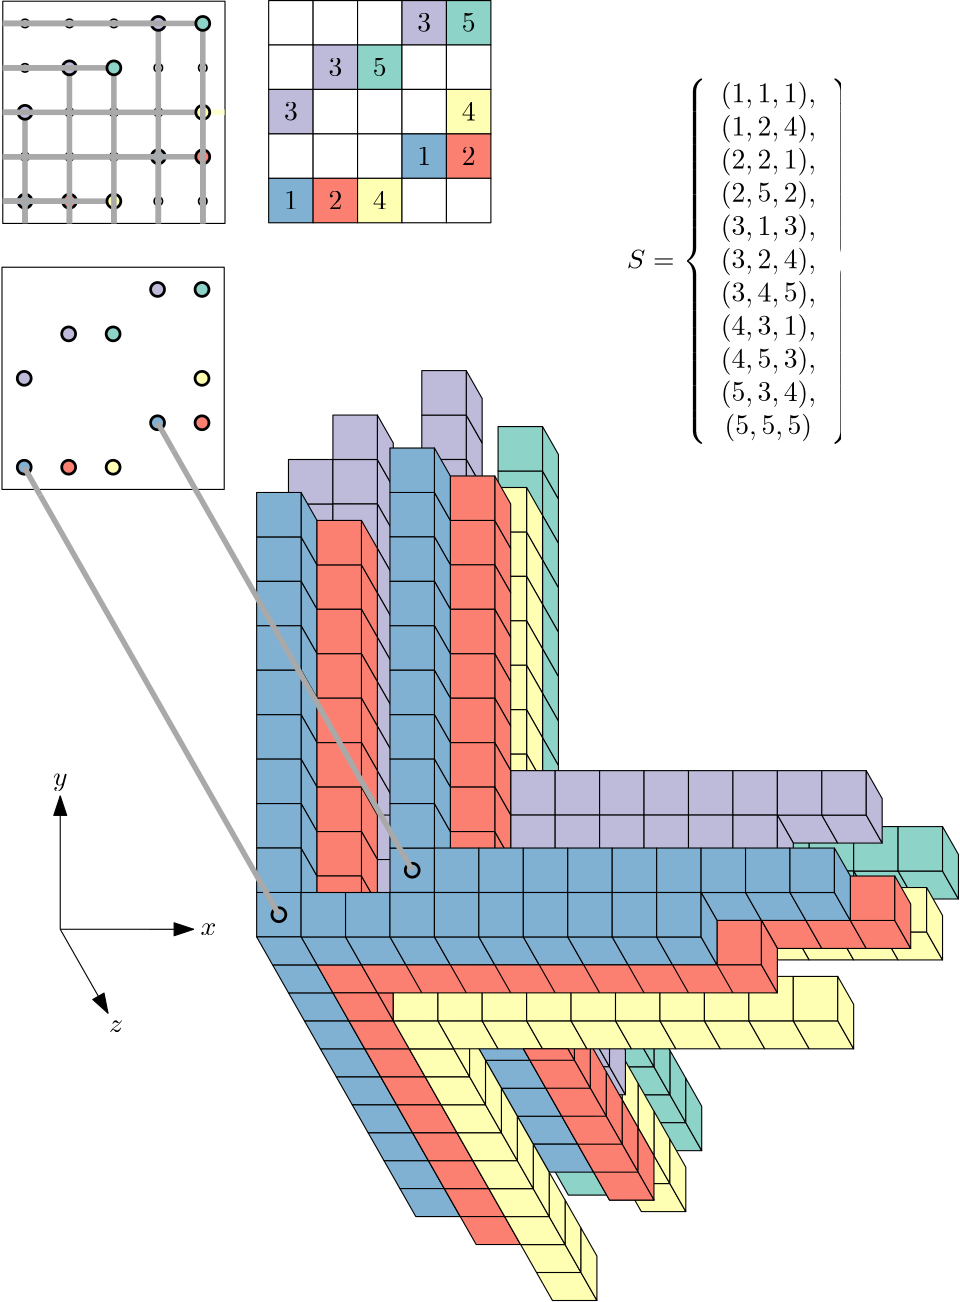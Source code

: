 <?xml version="1.0"?>
<!DOCTYPE ipe SYSTEM "ipe.dtd">
<ipe version="70206" creator="Ipe 7.2.7">
<info created="D:20170206105829" modified="D:20170530142816"/>
<ipestyle name="basic">
<symbol name="arrow/arc(spx)">
<path stroke="sym-stroke" fill="sym-stroke" pen="sym-pen">
0 0 m
-1 0.333 l
-1 -0.333 l
h
</path>
</symbol>
<symbol name="arrow/farc(spx)">
<path stroke="sym-stroke" fill="white" pen="sym-pen">
0 0 m
-1 0.333 l
-1 -0.333 l
h
</path>
</symbol>
<symbol name="arrow/ptarc(spx)">
<path stroke="sym-stroke" fill="sym-stroke" pen="sym-pen">
0 0 m
-1 0.333 l
-0.8 0 l
-1 -0.333 l
h
</path>
</symbol>
<symbol name="arrow/fptarc(spx)">
<path stroke="sym-stroke" fill="white" pen="sym-pen">
0 0 m
-1 0.333 l
-0.8 0 l
-1 -0.333 l
h
</path>
</symbol>
<symbol name="mark/circle(sx)" transformations="translations">
<path fill="sym-stroke">
0.6 0 0 0.6 0 0 e
0.4 0 0 0.4 0 0 e
</path>
</symbol>
<symbol name="mark/disk(sx)" transformations="translations">
<path fill="sym-stroke">
0.6 0 0 0.6 0 0 e
</path>
</symbol>
<symbol name="mark/fdisk(sfx)" transformations="translations">
<group>
<path fill="sym-fill">
0.5 0 0 0.5 0 0 e
</path>
<path fill="sym-stroke" fillrule="eofill">
0.6 0 0 0.6 0 0 e
0.4 0 0 0.4 0 0 e
</path>
</group>
</symbol>
<symbol name="mark/box(sx)" transformations="translations">
<path fill="sym-stroke" fillrule="eofill">
-0.6 -0.6 m
0.6 -0.6 l
0.6 0.6 l
-0.6 0.6 l
h
-0.4 -0.4 m
0.4 -0.4 l
0.4 0.4 l
-0.4 0.4 l
h
</path>
</symbol>
<symbol name="mark/square(sx)" transformations="translations">
<path fill="sym-stroke">
-0.6 -0.6 m
0.6 -0.6 l
0.6 0.6 l
-0.6 0.6 l
h
</path>
</symbol>
<symbol name="mark/fsquare(sfx)" transformations="translations">
<group>
<path fill="sym-fill">
-0.5 -0.5 m
0.5 -0.5 l
0.5 0.5 l
-0.5 0.5 l
h
</path>
<path fill="sym-stroke" fillrule="eofill">
-0.6 -0.6 m
0.6 -0.6 l
0.6 0.6 l
-0.6 0.6 l
h
-0.4 -0.4 m
0.4 -0.4 l
0.4 0.4 l
-0.4 0.4 l
h
</path>
</group>
</symbol>
<symbol name="mark/cross(sx)" transformations="translations">
<group>
<path fill="sym-stroke">
-0.43 -0.57 m
0.57 0.43 l
0.43 0.57 l
-0.57 -0.43 l
h
</path>
<path fill="sym-stroke">
-0.43 0.57 m
0.57 -0.43 l
0.43 -0.57 l
-0.57 0.43 l
h
</path>
</group>
</symbol>
<symbol name="arrow/fnormal(spx)">
<path stroke="sym-stroke" fill="white" pen="sym-pen">
0 0 m
-1 0.333 l
-1 -0.333 l
h
</path>
</symbol>
<symbol name="arrow/pointed(spx)">
<path stroke="sym-stroke" fill="sym-stroke" pen="sym-pen">
0 0 m
-1 0.333 l
-0.8 0 l
-1 -0.333 l
h
</path>
</symbol>
<symbol name="arrow/fpointed(spx)">
<path stroke="sym-stroke" fill="white" pen="sym-pen">
0 0 m
-1 0.333 l
-0.8 0 l
-1 -0.333 l
h
</path>
</symbol>
<symbol name="arrow/linear(spx)">
<path stroke="sym-stroke" pen="sym-pen">
-1 0.333 m
0 0 l
-1 -0.333 l
</path>
</symbol>
<symbol name="arrow/fdouble(spx)">
<path stroke="sym-stroke" fill="white" pen="sym-pen">
0 0 m
-1 0.333 l
-1 -0.333 l
h
-1 0 m
-2 0.333 l
-2 -0.333 l
h
</path>
</symbol>
<symbol name="arrow/double(spx)">
<path stroke="sym-stroke" fill="sym-stroke" pen="sym-pen">
0 0 m
-1 0.333 l
-1 -0.333 l
h
-1 0 m
-2 0.333 l
-2 -0.333 l
h
</path>
</symbol>
<pen name="heavier" value="0.8"/>
<pen name="fat" value="1.2"/>
<pen name="ultrafat" value="2"/>
<symbolsize name="large" value="5"/>
<symbolsize name="small" value="2"/>
<symbolsize name="tiny" value="1.1"/>
<arrowsize name="large" value="10"/>
<arrowsize name="small" value="5"/>
<arrowsize name="tiny" value="3"/>
<color name="red" value="1 0 0"/>
<color name="green" value="0 1 0"/>
<color name="blue" value="0 0 1"/>
<color name="yellow" value="1 1 0"/>
<color name="orange" value="1 0.647 0"/>
<color name="gold" value="1 0.843 0"/>
<color name="purple" value="0.627 0.125 0.941"/>
<color name="gray" value="0.745"/>
<color name="brown" value="0.647 0.165 0.165"/>
<color name="navy" value="0 0 0.502"/>
<color name="pink" value="1 0.753 0.796"/>
<color name="seagreen" value="0.18 0.545 0.341"/>
<color name="turquoise" value="0.251 0.878 0.816"/>
<color name="violet" value="0.933 0.51 0.933"/>
<color name="darkblue" value="0 0 0.545"/>
<color name="darkcyan" value="0 0.545 0.545"/>
<color name="darkgray" value="0.663"/>
<color name="darkgreen" value="0 0.392 0"/>
<color name="darkmagenta" value="0.545 0 0.545"/>
<color name="darkorange" value="1 0.549 0"/>
<color name="darkred" value="0.545 0 0"/>
<color name="lightblue" value="0.678 0.847 0.902"/>
<color name="lightcyan" value="0.878 1 1"/>
<color name="lightgray" value="0.827"/>
<color name="lightgreen" value="0.565 0.933 0.565"/>
<color name="lightyellow" value="1 1 0.878"/>
<dashstyle name="dashed" value="[4] 0"/>
<dashstyle name="dotted" value="[1 3] 0"/>
<dashstyle name="dash dotted" value="[4 2 1 2] 0"/>
<dashstyle name="dash dot dotted" value="[4 2 1 2 1 2] 0"/>
<textsize name="large" value="\large"/>
<textsize name="small" value="\small"/>
<textsize name="tiny" value="\tiny"/>
<textsize name="Large" value="\Large"/>
<textsize name="LARGE" value="\LARGE"/>
<textsize name="huge" value="\huge"/>
<textsize name="Huge" value="\Huge"/>
<textsize name="footnote" value="\footnotesize"/>
<textstyle name="center" begin="\begin{center}" end="\end{center}"/>
<textstyle name="itemize" begin="\begin{itemize}" end="\end{itemize}"/>
<textstyle name="item" begin="\begin{itemize}\item{}" end="\end{itemize}"/>
<gridsize name="4 pts" value="4"/>
<gridsize name="8 pts (~3 mm)" value="8"/>
<gridsize name="16 pts (~6 mm)" value="16"/>
<gridsize name="32 pts (~12 mm)" value="32"/>
<gridsize name="10 pts (~3.5 mm)" value="10"/>
<gridsize name="20 pts (~7 mm)" value="20"/>
<gridsize name="14 pts (~5 mm)" value="14"/>
<gridsize name="28 pts (~10 mm)" value="28"/>
<gridsize name="56 pts (~20 mm)" value="56"/>
<anglesize name="90 deg" value="90"/>
<anglesize name="60 deg" value="60"/>
<anglesize name="45 deg" value="45"/>
<anglesize name="30 deg" value="30"/>
<anglesize name="22.5 deg" value="22.5"/>
<opacity name="10%" value="0.1"/>
<opacity name="30%" value="0.3"/>
<opacity name="50%" value="0.5"/>
<opacity name="75%" value="0.75"/>
<tiling name="falling" angle="-60" step="4" width="1"/>
<tiling name="rising" angle="30" step="4" width="1"/>
</ipestyle>
<ipestyle name="colors">
<color name="aliceblue" value="0.941 0.973 1"/>
<color name="brew1" value="0.552 0.827 0.78"/>
<color name="brew2" value="1 1 0.701"/>
<color name="brew3" value="0.745 0.729 0.854"/>
<color name="brew4" value="0.984 0.501 0.447"/>
<color name="brew5" value="0.501 0.694 0.827"/>
<color name="brew6" value="0.992 0.705 0.384"/>
<color name="brew7" value="0.701 0.87 0.411"/>
<color name="brew8" value="0.988 0.803 0.898"/>
</ipestyle>
<ipestyle>
<opacity name="10%" value="0.1"/>
<opacity name="30%" value="0.3"/>
<opacity name="50%" value="0.5"/>
<opacity name="20%" value="0.2"/>
<opacity name="40%" value="0.4"/>
<opacity name="60%" value="0.6"/>
<opacity name="70%" value="0.7"/>
<opacity name="80%" value="0.8"/>
<opacity name="90%" value="0.9"/>
</ipestyle>
<page>
<layer name="alpha"/>
<view layers="alpha" active="alpha"/>
<path layer="alpha" stroke="darkgray" pen="ultrafat">
168.281 631.768 m
168.281 623.768 l
</path>
<path stroke="darkgray" pen="ultrafat">
168.281 631.768 m
160.281 631.768 l
</path>
<use matrix="1 0 0 1 -40 -56" name="mark/fdisk(sfx)" pos="224.281 703.768" size="normal" stroke="black" fill="white"/>
<use matrix="1 0 0 1 -56 -56" name="mark/fdisk(sfx)" pos="224.281 703.768" size="normal" stroke="black" fill="white"/>
<use matrix="1 0 0 1 -24 -40" name="mark/fdisk(sfx)" pos="224.281 703.768" size="normal" stroke="black" fill="white"/>
<use matrix="1 0 0 1 -24 -56" name="mark/fdisk(sfx)" pos="224.281 703.768" size="normal" stroke="black" fill="white"/>
<use matrix="1 0 0 1 -24 -8" name="mark/fdisk(sfx)" pos="224.281 703.768" size="normal" stroke="black" fill="white"/>
<use matrix="1 0 0 1 8 -24" name="mark/fdisk(sfx)" pos="224.281 703.768" size="normal" stroke="black" fill="white"/>
<use matrix="1 0 0 1 -8 -24" name="mark/fdisk(sfx)" pos="224.281 703.768" size="normal" stroke="black" fill="white"/>
<path stroke="black" fill="white">
256 704 m
256 688 l
272 688 l
272 704 l
h
</path>
<path matrix="1 0 0 1 16 0" stroke="black" fill="1">
256 704 m
256 688 l
272 688 l
272 704 l
h
</path>
<path matrix="1 0 0 1 32 0" stroke="black" fill="1">
256 704 m
256 688 l
272 688 l
272 704 l
h
</path>
<path matrix="1 0 0 1 48 0" stroke="black" fill="brew3">
256 704 m
256 688 l
272 688 l
272 704 l
h
</path>
<text matrix="1 0 0 1 40 8" transformations="translations" pos="272 688" stroke="black" type="label" width="4.981" height="6.42" depth="0" halign="center" valign="center" style="math">3</text>
<path matrix="1 0 0 1 64 0" stroke="black" fill="brew1">
256 704 m
256 688 l
272 688 l
272 704 l
h
</path>
<text matrix="1 0 0 1 56 8" transformations="translations" pos="272 688" stroke="black" type="label" width="4.981" height="6.42" depth="0" halign="center" valign="center" style="math">5</text>
<path matrix="1 0 0 1 0 -16" stroke="black" fill="1">
256 704 m
256 688 l
272 688 l
272 704 l
h
</path>
<path matrix="1 0 0 1 16 -16" stroke="black" fill="brew3">
256 704 m
256 688 l
272 688 l
272 704 l
h
</path>
<text matrix="1 0 0 1 8 -8" transformations="translations" pos="272 688" stroke="black" type="label" width="4.981" height="6.42" depth="0" halign="center" valign="center" style="math">3</text>
<path matrix="1 0 0 1 32 -16" stroke="black" fill="brew1">
256 704 m
256 688 l
272 688 l
272 704 l
h
</path>
<text matrix="1 0 0 1 24 -8" transformations="translations" pos="272 688" stroke="black" type="label" width="4.981" height="6.42" depth="0" halign="center" valign="center" style="math">5</text>
<path matrix="1 0 0 1 48 -16" stroke="black" fill="1">
256 704 m
256 688 l
272 688 l
272 704 l
h
</path>
<path matrix="1 0 0 1 64 -16" stroke="black" fill="1">
256 704 m
256 688 l
272 688 l
272 704 l
h
</path>
<path matrix="1 0 0 1 0 -32" stroke="black" fill="brew3">
256 704 m
256 688 l
272 688 l
272 704 l
h
</path>
<text matrix="1 0 0 1 -8 -24" transformations="translations" pos="272 688" stroke="black" type="label" width="4.981" height="6.42" depth="0" halign="center" valign="center" style="math">3</text>
<path matrix="1 0 0 1 16 -32" stroke="black" fill="1">
256 704 m
256 688 l
272 688 l
272 704 l
h
</path>
<path matrix="1 0 0 1 32 -32" stroke="black" fill="1">
256 704 m
256 688 l
272 688 l
272 704 l
h
</path>
<path matrix="1 0 0 1 48 -32" stroke="black" fill="1">
256 704 m
256 688 l
272 688 l
272 704 l
h
</path>
<path matrix="1 0 0 1 64 -32" stroke="black" fill="brew2">
256 704 m
256 688 l
272 688 l
272 704 l
h
</path>
<text matrix="1 0 0 1 56 -24" transformations="translations" pos="272 688" stroke="black" type="label" width="4.981" height="6.42" depth="0" halign="center" valign="center" style="math">4</text>
<path matrix="1 0 0 1 0 -48" stroke="black" fill="1">
256 704 m
256 688 l
272 688 l
272 704 l
h
</path>
<path matrix="1 0 0 1 16 -48" stroke="black" fill="1">
256 704 m
256 688 l
272 688 l
272 704 l
h
</path>
<path matrix="1 0 0 1 32 -48" stroke="black" fill="1">
256 704 m
256 688 l
272 688 l
272 704 l
h
</path>
<path matrix="1 0 0 1 48 -48" stroke="black" fill="brew5">
256 704 m
256 688 l
272 688 l
272 704 l
h
</path>
<text matrix="1 0 0 1 40 -40" transformations="translations" pos="272 688" stroke="black" type="label" width="4.981" height="6.42" depth="0" halign="center" valign="center" style="math">1</text>
<path matrix="1 0 0 1 64 -48" stroke="black" fill="brew4">
256 704 m
256 688 l
272 688 l
272 704 l
h
</path>
<text matrix="1 0 0 1 56 -40" transformations="translations" pos="272 688" stroke="black" type="label" width="4.981" height="6.42" depth="0" halign="center" valign="center" style="math">2</text>
<path matrix="1 0 0 1 0 -64" stroke="black" fill="brew5">
256 704 m
256 688 l
272 688 l
272 704 l
h
</path>
<text matrix="1 0 0 1 -8 -56" transformations="translations" pos="272 688" stroke="black" type="label" width="4.981" height="6.42" depth="0" halign="center" valign="center" style="math">1</text>
<path matrix="1 0 0 1 16 -64" stroke="black" fill="brew4">
256 704 m
256 688 l
272 688 l
272 704 l
h
</path>
<text matrix="1 0 0 1 8 -56" transformations="translations" pos="272 688" stroke="black" type="label" width="4.981" height="6.42" depth="0" halign="center" valign="center" style="math">2</text>
<path matrix="1 0 0 1 32 -64" stroke="black" fill="brew2">
256 704 m
256 688 l
272 688 l
272 704 l
h
</path>
<text matrix="1 0 0 1 24 -56" transformations="translations" pos="272 688" stroke="black" type="label" width="4.981" height="6.42" depth="0" halign="center" valign="center" style="math">4</text>
<path matrix="1 0 0 1 48 -64" stroke="black" fill="1">
256 704 m
256 688 l
272 688 l
272 704 l
h
</path>
<path matrix="1 0 0 1 64 -64" stroke="black" fill="1">
256 704 m
256 688 l
272 688 l
272 704 l
h
</path>
<use matrix="1 0 0 1 -56 -8" name="mark/fdisk(sfx)" pos="224.281 703.768" size="normal" stroke="black" fill="white"/>
<use matrix="1 0 0 1 -56 -24" name="mark/fdisk(sfx)" pos="224.281 703.768" size="normal" stroke="black" fill="white"/>
<use matrix="1 0 0 1 -8 -40" name="mark/fdisk(sfx)" pos="224.281 703.768" size="normal" stroke="black" fill="white"/>
<use matrix="1 0 0 1 -40 -40" name="mark/fdisk(sfx)" pos="224.281 703.768" size="normal" stroke="black" fill="white"/>
<use matrix="1 0 0 1 8 -72" name="mark/fdisk(sfx)" pos="224.281 703.768" size="normal" stroke="black" fill="white"/>
<use matrix="1 0 0 1 -8 -72" name="mark/fdisk(sfx)" pos="224.281 703.768" size="normal" stroke="black" fill="white"/>
<path matrix="1 0 0 1 0.281 -0.232" stroke="black">
160 704 m
160 624 l
240 624 l
240 704 l
h
</path>
<use matrix="1 0 0 1 -40 -8" name="mark/fdisk(sfx)" pos="224.281 703.768" size="normal" stroke="black" fill="white"/>
<path stroke="brew2" pen="ultrafat" opacity="60%">
232.281 663.768 m
240.281 663.768 l
</path>
<use matrix="1 0 0 1 -56 -72" name="mark/fdisk(sfx)" pos="224.281 703.768" size="large" stroke="black" fill="brew5"/>
<path matrix="2 0 0 2 -45.4035 -713.366" stroke="black" fill="brew1">
200 568 m
200 560 l
202.865 554.966 l
202.865 562.966 l
h
</path>
<path matrix="2 0 0 2 -33.9435 -749.503" stroke="black" fill="brew1">
200 568 m
200 560 l
202.865 554.966 l
202.865 562.966 l
h
</path>
<path matrix="2 0 0 2 -39.6735 -739.434" stroke="black" fill="brew1">
200 568 m
200 560 l
202.865 554.966 l
202.865 562.966 l
h
</path>
<path matrix="2 0 0 2 -45.4035 -729.366" stroke="black" fill="brew1">
192 568 m
192 560 l
200 560 l
200 568 l
h
</path>
<group matrix="1 0 0 1 -40.6465 276.645">
<path matrix="2 0 0 2 41.0841 -1086.55" stroke="black" fill="brew1">
192 560 m
194.865 554.966 l
202.865 554.966 l
200 560 l
h
</path>
<path matrix="2 0 0 2 35.3541 -1076.49" stroke="black" fill="brew1">
192 560 m
194.865 554.966 l
202.865 554.966 l
200 560 l
h
</path>
<path matrix="2 0 0 2 41.0841 -1086.55" stroke="black" fill="brew1">
200 568 m
200 560 l
202.865 554.966 l
202.865 562.966 l
h
</path>
<path matrix="2 0 0 2 35.3541 -1076.49" stroke="black" fill="brew1">
200 568 m
200 560 l
202.865 554.966 l
202.865 562.966 l
h
</path>
<path matrix="2 0 0 2 29.6231 -1066.42" stroke="black" fill="brew1">
192 560 m
194.865 554.966 l
202.865 554.966 l
200 560 l
h
</path>
<path matrix="2 0 0 2 29.6231 -1066.42" stroke="black" fill="brew1">
200 568 m
200 560 l
202.865 554.966 l
202.865 562.966 l
h
</path>
<path matrix="2 0 0 2 23.8931 -1056.35" stroke="black" fill="brew1">
192 560 m
194.865 554.966 l
202.865 554.966 l
200 560 l
h
</path>
<path matrix="2 0 0 2 23.8931 -1056.35" stroke="black" fill="brew1">
200 568 m
200 560 l
202.865 554.966 l
202.865 562.966 l
h
</path>
<path matrix="2 0 0 2 18.1631 -1046.28" stroke="black" fill="brew1">
192 560 m
194.865 554.966 l
202.865 554.966 l
200 560 l
h
</path>
<path matrix="2 0 0 2 18.1631 -1046.28" stroke="black" fill="brew1">
200 568 m
200 560 l
202.865 554.966 l
202.865 562.966 l
h
</path>
<path matrix="2 0 0 2 12.4331 -1036.22" stroke="black" fill="brew1">
192 560 m
194.865 554.966 l
202.865 554.966 l
200 560 l
h
</path>
<path matrix="2 0 0 2 12.4331 -1036.22" stroke="black" fill="brew1">
200 568 m
200 560 l
202.865 554.966 l
202.865 562.966 l
h
</path>
<path matrix="2 0 0 2 6.70309 -1026.15" stroke="black" fill="brew1">
192 560 m
194.865 554.966 l
202.865 554.966 l
200 560 l
h
</path>
<path matrix="2 0 0 2 0.973089 -1016.08" stroke="black" fill="brew1">
192 560 m
194.865 554.966 l
202.865 554.966 l
200 560 l
h
</path>
<path matrix="2 0 0 2 46.8141 -1096.62" stroke="black" fill="brew1">
192 560 m
194.865 554.966 l
202.865 554.966 l
200 560 l
h
</path>
<path matrix="2 0 0 2 46.8141 -1096.62" stroke="black" fill="brew1">
200 568 m
200 560 l
202.865 554.966 l
202.865 562.966 l
h
</path>
</group>
<group matrix="1 0 0 1 179.858 336.724">
<group matrix="2 0 0 2 -325.405 -1063.51">
<path matrix="1 0 0 1 58.0719 -1.29144" stroke="black" fill="brew1">
192 560 m
194.865 554.966 l
202.865 554.966 l
200 560 l
h
</path>
<path matrix="1 0 0 1 58.0719 -1.29144" stroke="black" fill="brew1">
192 568 m
192 560 l
200 560 l
200 568 l
h
</path>
</group>
<group matrix="2 0 0 2 -309.405 -1063.51">
<path matrix="1 0 0 1 58.0719 -1.29144" stroke="black" fill="brew1">
192 560 m
194.865 554.966 l
202.865 554.966 l
200 560 l
h
</path>
<path matrix="1 0 0 1 58.0719 -1.29144" stroke="black" fill="brew1">
192 568 m
192 560 l
200 560 l
200 568 l
h
</path>
</group>
<group matrix="2 0 0 2 -293.406 -1063.51">
<path matrix="1 0 0 1 58.0719 -1.29144" stroke="black" fill="brew1">
192 560 m
194.865 554.966 l
202.865 554.966 l
200 560 l
h
</path>
<path matrix="1 0 0 1 58.0719 -1.29144" stroke="black" fill="brew1">
192 568 m
192 560 l
200 560 l
200 568 l
h
</path>
</group>
<group matrix="2 0 0 2 -277.406 -1063.51">
<path matrix="1 0 0 1 58.0719 -1.29144" stroke="black" fill="brew1">
192 560 m
194.865 554.966 l
202.865 554.966 l
200 560 l
h
</path>
<path matrix="1 0 0 1 58.0719 -1.29144" stroke="black" fill="brew1">
192 568 m
192 560 l
200 560 l
200 568 l
h
</path>
</group>
<group matrix="2 0 0 2 -261.406 -1063.51">
<path matrix="1 0 0 1 58.0719 -1.29144" stroke="black" fill="brew1">
192 560 m
194.865 554.966 l
202.865 554.966 l
200 560 l
h
</path>
<path matrix="1 0 0 1 58.0719 -1.29144" stroke="black" fill="brew1">
192 568 m
192 560 l
200 560 l
200 568 l
h
</path>
</group>
<group matrix="2 0 0 2 -245.406 -1063.51">
<path matrix="1 0 0 1 58.0719 -1.29144" stroke="black" fill="brew1">
192 560 m
194.865 554.966 l
202.865 554.966 l
200 560 l
h
</path>
<path matrix="1 0 0 1 58.0719 -1.29144" stroke="black" fill="brew1">
192 568 m
192 560 l
200 560 l
200 568 l
h
</path>
</group>
<group matrix="2 0 0 2 -229.406 -1063.51">
<path matrix="1 0 0 1 58.0719 -1.29144" stroke="black" fill="brew1">
192 560 m
194.865 554.966 l
202.865 554.966 l
200 560 l
h
</path>
<path matrix="1 0 0 1 58.0719 -1.29144" stroke="black" fill="brew1">
192 568 m
192 560 l
200 560 l
200 568 l
h
</path>
</group>
<group matrix="2 0 0 2 -213.406 -1063.51">
<path matrix="1 0 0 1 58.0719 -1.29144" stroke="black" fill="brew1">
192 560 m
194.865 554.966 l
202.865 554.966 l
200 560 l
h
</path>
<path matrix="1 0 0 1 58.0719 -1.29144" stroke="black" fill="brew1">
192 568 m
192 560 l
200 560 l
200 568 l
h
</path>
</group>
<path matrix="2 0 0 2 -225.261 -1066.09" stroke="black" fill="brew1">
192 560 m
194.865 554.966 l
202.865 554.966 l
200 560 l
h
</path>
<path matrix="2 0 0 2 -81.2631 -1066.1" stroke="black" fill="brew1">
192 560 m
194.865 554.966 l
202.865 554.966 l
200 560 l
h
</path>
<path matrix="2 0 0 2 -81.2631 -1066.1" stroke="black" fill="brew1">
192 568 m
192 560 l
200 560 l
200 568 l
h
</path>
<path matrix="2 0 0 2 -81.2631 -1066.1" stroke="black" fill="brew1">
200 568 m
200 560 l
202.865 554.966 l
202.865 562.966 l
h
</path>
</group>
<group matrix="1 0 0 1 302.951 242.246">
<path matrix="2 0 0 2 -348.361 -843.607" stroke="black" fill="brew1">
200 568 m
200 560 l
202.865 554.966 l
202.865 562.966 l
h
</path>
<path matrix="2 0 0 2 -348.361 -843.607" stroke="black" fill="brew1">
192 568 m
192 560 l
200 560 l
200 568 l
h
</path>
<path matrix="2 0 0 2 -348.36 -859.608" stroke="black" fill="brew1">
200 568 m
200 560 l
202.865 554.966 l
202.865 562.966 l
h
</path>
<path matrix="2 0 0 2 -348.36 -859.608" stroke="black" fill="brew1">
192 568 m
192 560 l
200 560 l
200 568 l
h
</path>
<path matrix="2 0 0 2 -348.359 -875.609" stroke="black" fill="brew1">
200 568 m
200 560 l
202.865 554.966 l
202.865 562.966 l
h
</path>
<path matrix="2 0 0 2 -348.359 -875.609" stroke="black" fill="brew1">
192 568 m
192 560 l
200 560 l
200 568 l
h
</path>
<path matrix="2 0 0 2 -348.358 -891.609" stroke="black" fill="brew1">
200 568 m
200 560 l
202.865 554.966 l
202.865 562.966 l
h
</path>
<path matrix="2 0 0 2 -348.358 -891.609" stroke="black" fill="brew1">
192 568 m
192 560 l
200 560 l
200 568 l
h
</path>
<path matrix="2 0 0 2 -348.357 -907.612" stroke="black" fill="brew1">
200 568 m
200 560 l
202.865 554.966 l
202.865 562.966 l
h
</path>
<path matrix="2 0 0 2 -348.357 -907.612" stroke="black" fill="brew1">
192 568 m
192 560 l
200 560 l
200 568 l
h
</path>
<path matrix="2 0 0 2 -348.356 -923.612" stroke="black" fill="brew1">
200 568 m
200 560 l
202.865 554.966 l
202.865 562.966 l
h
</path>
<path matrix="2 0 0 2 -348.356 -923.612" stroke="black" fill="brew1">
192 568 m
192 560 l
200 560 l
200 568 l
h
</path>
<path matrix="2 0 0 2 -348.355 -939.612" stroke="black" fill="brew1">
200 568 m
200 560 l
202.865 554.966 l
202.865 562.966 l
h
</path>
<path matrix="2 0 0 2 -348.355 -939.612" stroke="black" fill="brew1">
192 568 m
192 560 l
200 560 l
200 568 l
h
</path>
<path matrix="2 0 0 2 -348.354 -955.612" stroke="black" fill="brew1">
192 568 m
192 560 l
200 560 l
200 568 l
h
</path>
<path matrix="2 0 0 2 -348.362 -827.606" stroke="black" fill="brew1">
200 568 m
200 560 l
202.865 554.966 l
202.865 562.966 l
h
</path>
<path matrix="2 0 0 2 -348.362 -827.606" stroke="black" fill="brew1">
192 568 m
192 560 l
200 560 l
200 568 l
h
</path>
</group>
<path matrix="2 0 0 2 -77.4035 -729.366" stroke="black" fill="brew1">
200 568 m
200 560 l
202.865 554.966 l
202.865 562.966 l
h
</path>
<path matrix="2 0 0 2 -65.9435 -765.503" stroke="black" fill="brew1">
200 568 m
200 560 l
202.865 554.966 l
202.865 562.966 l
h
</path>
<path matrix="2 0 0 2 -71.6735 -755.434" stroke="black" fill="brew1">
200 568 m
200 560 l
202.865 554.966 l
202.865 562.966 l
h
</path>
<path matrix="2 0 0 2 -77.4035 -745.366" stroke="black" fill="brew1">
192 568 m
192 560 l
200 560 l
200 568 l
h
</path>
<group matrix="1 0 0 1 -72.6465 260.645">
<path matrix="2 0 0 2 41.0841 -1086.55" stroke="black" fill="brew1">
192 560 m
194.865 554.966 l
202.865 554.966 l
200 560 l
h
</path>
<path matrix="2 0 0 2 35.3541 -1076.49" stroke="black" fill="brew1">
192 560 m
194.865 554.966 l
202.865 554.966 l
200 560 l
h
</path>
<path matrix="2 0 0 2 41.0841 -1086.55" stroke="black" fill="brew1">
200 568 m
200 560 l
202.865 554.966 l
202.865 562.966 l
h
</path>
<path matrix="2 0 0 2 35.3541 -1076.49" stroke="black" fill="brew1">
200 568 m
200 560 l
202.865 554.966 l
202.865 562.966 l
h
</path>
<path matrix="2 0 0 2 29.6231 -1066.42" stroke="black" fill="brew1">
192 560 m
194.865 554.966 l
202.865 554.966 l
200 560 l
h
</path>
<path matrix="2 0 0 2 29.6231 -1066.42" stroke="black" fill="brew1">
200 568 m
200 560 l
202.865 554.966 l
202.865 562.966 l
h
</path>
<path matrix="2 0 0 2 23.8931 -1056.35" stroke="black" fill="brew1">
192 560 m
194.865 554.966 l
202.865 554.966 l
200 560 l
h
</path>
<path matrix="2 0 0 2 23.8931 -1056.35" stroke="black" fill="brew1">
200 568 m
200 560 l
202.865 554.966 l
202.865 562.966 l
h
</path>
<path matrix="2 0 0 2 18.1631 -1046.28" stroke="black" fill="brew1">
192 560 m
194.865 554.966 l
202.865 554.966 l
200 560 l
h
</path>
<path matrix="2 0 0 2 18.1631 -1046.28" stroke="black" fill="brew1">
200 568 m
200 560 l
202.865 554.966 l
202.865 562.966 l
h
</path>
<path matrix="2 0 0 2 12.4331 -1036.22" stroke="black" fill="brew1">
192 560 m
194.865 554.966 l
202.865 554.966 l
200 560 l
h
</path>
<path matrix="2 0 0 2 12.4331 -1036.22" stroke="black" fill="brew1">
200 568 m
200 560 l
202.865 554.966 l
202.865 562.966 l
h
</path>
<path matrix="2 0 0 2 6.70309 -1026.15" stroke="black" fill="brew1">
192 560 m
194.865 554.966 l
202.865 554.966 l
200 560 l
h
</path>
<path matrix="2 0 0 2 0.973089 -1016.08" stroke="black" fill="brew1">
192 560 m
194.865 554.966 l
202.865 554.966 l
200 560 l
h
</path>
<path matrix="2 0 0 2 46.8141 -1096.62" stroke="black" fill="brew1">
192 560 m
194.865 554.966 l
202.865 554.966 l
200 560 l
h
</path>
<path matrix="2 0 0 2 46.8141 -1096.62" stroke="black" fill="brew1">
200 568 m
200 560 l
202.865 554.966 l
202.865 562.966 l
h
</path>
</group>
<group matrix="1 0 0 1 147.858 320.724">
<group matrix="2 0 0 2 -325.405 -1063.51">
<path matrix="1 0 0 1 58.0719 -1.29144" stroke="black" fill="brew1">
192 560 m
194.865 554.966 l
202.865 554.966 l
200 560 l
h
</path>
<path matrix="1 0 0 1 58.0719 -1.29144" stroke="black" fill="brew1">
192 568 m
192 560 l
200 560 l
200 568 l
h
</path>
</group>
<group matrix="2 0 0 2 -309.405 -1063.51">
<path matrix="1 0 0 1 58.0719 -1.29144" stroke="black" fill="brew1">
192 560 m
194.865 554.966 l
202.865 554.966 l
200 560 l
h
</path>
<path matrix="1 0 0 1 58.0719 -1.29144" stroke="black" fill="brew1">
192 568 m
192 560 l
200 560 l
200 568 l
h
</path>
</group>
<group matrix="2 0 0 2 -293.406 -1063.51">
<path matrix="1 0 0 1 58.0719 -1.29144" stroke="black" fill="brew1">
192 560 m
194.865 554.966 l
202.865 554.966 l
200 560 l
h
</path>
<path matrix="1 0 0 1 58.0719 -1.29144" stroke="black" fill="brew1">
192 568 m
192 560 l
200 560 l
200 568 l
h
</path>
</group>
<group matrix="2 0 0 2 -277.406 -1063.51">
<path matrix="1 0 0 1 58.0719 -1.29144" stroke="black" fill="brew1">
192 560 m
194.865 554.966 l
202.865 554.966 l
200 560 l
h
</path>
<path matrix="1 0 0 1 58.0719 -1.29144" stroke="black" fill="brew1">
192 568 m
192 560 l
200 560 l
200 568 l
h
</path>
</group>
<group matrix="2 0 0 2 -261.406 -1063.51">
<path matrix="1 0 0 1 58.0719 -1.29144" stroke="black" fill="brew1">
192 560 m
194.865 554.966 l
202.865 554.966 l
200 560 l
h
</path>
<path matrix="1 0 0 1 58.0719 -1.29144" stroke="black" fill="brew1">
192 568 m
192 560 l
200 560 l
200 568 l
h
</path>
</group>
<group matrix="2 0 0 2 -245.406 -1063.51">
<path matrix="1 0 0 1 58.0719 -1.29144" stroke="black" fill="brew1">
192 560 m
194.865 554.966 l
202.865 554.966 l
200 560 l
h
</path>
<path matrix="1 0 0 1 58.0719 -1.29144" stroke="black" fill="brew1">
192 568 m
192 560 l
200 560 l
200 568 l
h
</path>
</group>
<group matrix="2 0 0 2 -229.406 -1063.51">
<path matrix="1 0 0 1 58.0719 -1.29144" stroke="black" fill="brew1">
192 560 m
194.865 554.966 l
202.865 554.966 l
200 560 l
h
</path>
<path matrix="1 0 0 1 58.0719 -1.29144" stroke="black" fill="brew1">
192 568 m
192 560 l
200 560 l
200 568 l
h
</path>
</group>
<group matrix="2 0 0 2 -213.406 -1063.51">
<path matrix="1 0 0 1 58.0719 -1.29144" stroke="black" fill="brew1">
192 560 m
194.865 554.966 l
202.865 554.966 l
200 560 l
h
</path>
<path matrix="1 0 0 1 58.0719 -1.29144" stroke="black" fill="brew1">
192 568 m
192 560 l
200 560 l
200 568 l
h
</path>
</group>
<path matrix="2 0 0 2 -225.261 -1066.09" stroke="black" fill="brew1">
192 560 m
194.865 554.966 l
202.865 554.966 l
200 560 l
h
</path>
<path matrix="2 0 0 2 -81.2631 -1066.1" stroke="black" fill="brew1">
192 560 m
194.865 554.966 l
202.865 554.966 l
200 560 l
h
</path>
<path matrix="2 0 0 2 -81.2631 -1066.1" stroke="black" fill="brew1">
192 568 m
192 560 l
200 560 l
200 568 l
h
</path>
<path matrix="2 0 0 2 -81.2631 -1066.1" stroke="black" fill="brew1">
200 568 m
200 560 l
202.865 554.966 l
202.865 562.966 l
h
</path>
</group>
<group matrix="1 0 0 1 270.951 226.246">
<path matrix="2 0 0 2 -348.361 -843.607" stroke="black" fill="brew1">
200 568 m
200 560 l
202.865 554.966 l
202.865 562.966 l
h
</path>
<path matrix="2 0 0 2 -348.361 -843.607" stroke="black" fill="brew1">
192 568 m
192 560 l
200 560 l
200 568 l
h
</path>
<path matrix="2 0 0 2 -348.36 -859.608" stroke="black" fill="brew1">
200 568 m
200 560 l
202.865 554.966 l
202.865 562.966 l
h
</path>
<path matrix="2 0 0 2 -348.36 -859.608" stroke="black" fill="brew1">
192 568 m
192 560 l
200 560 l
200 568 l
h
</path>
<path matrix="2 0 0 2 -348.359 -875.609" stroke="black" fill="brew1">
200 568 m
200 560 l
202.865 554.966 l
202.865 562.966 l
h
</path>
<path matrix="2 0 0 2 -348.359 -875.609" stroke="black" fill="brew1">
192 568 m
192 560 l
200 560 l
200 568 l
h
</path>
<path matrix="2 0 0 2 -348.358 -891.609" stroke="black" fill="brew1">
200 568 m
200 560 l
202.865 554.966 l
202.865 562.966 l
h
</path>
<path matrix="2 0 0 2 -348.358 -891.609" stroke="black" fill="brew1">
192 568 m
192 560 l
200 560 l
200 568 l
h
</path>
<path matrix="2 0 0 2 -348.357 -907.612" stroke="black" fill="brew1">
200 568 m
200 560 l
202.865 554.966 l
202.865 562.966 l
h
</path>
<path matrix="2 0 0 2 -348.357 -907.612" stroke="black" fill="brew1">
192 568 m
192 560 l
200 560 l
200 568 l
h
</path>
<path matrix="2 0 0 2 -348.356 -923.612" stroke="black" fill="brew1">
200 568 m
200 560 l
202.865 554.966 l
202.865 562.966 l
h
</path>
<path matrix="2 0 0 2 -348.356 -923.612" stroke="black" fill="brew1">
192 568 m
192 560 l
200 560 l
200 568 l
h
</path>
<path matrix="2 0 0 2 -348.355 -939.612" stroke="black" fill="brew1">
200 568 m
200 560 l
202.865 554.966 l
202.865 562.966 l
h
</path>
<path matrix="2 0 0 2 -348.355 -939.612" stroke="black" fill="brew1">
192 568 m
192 560 l
200 560 l
200 568 l
h
</path>
<path matrix="2 0 0 2 -348.354 -955.612" stroke="black" fill="brew1">
192 568 m
192 560 l
200 560 l
200 568 l
h
</path>
<path matrix="2 0 0 2 -348.362 -827.606" stroke="black" fill="brew1">
200 568 m
200 560 l
202.865 554.966 l
202.865 562.966 l
h
</path>
<path matrix="2 0 0 2 -348.362 -827.606" stroke="black" fill="brew1">
192 568 m
192 560 l
200 560 l
200 568 l
h
</path>
</group>
<path matrix="2 0 0 2 -51.1335 -735.299" stroke="black" fill="brew2">
200 568 m
200 560 l
202.865 554.966 l
202.865 562.966 l
h
</path>
<path matrix="2 0 0 2 -39.6735 -771.436" stroke="black" fill="brew2">
200 568 m
200 560 l
202.865 554.966 l
202.865 562.966 l
h
</path>
<path matrix="2 0 0 2 -45.4035 -761.367" stroke="black" fill="brew2">
200 568 m
200 560 l
202.865 554.966 l
202.865 562.966 l
h
</path>
<path matrix="2 0 0 2 -51.1335 -751.299" stroke="black" fill="brew2">
192 568 m
192 560 l
200 560 l
200 568 l
h
</path>
<group matrix="1 0 0 1 -46.3765 254.712">
<path matrix="2 0 0 2 41.0841 -1086.55" stroke="black" fill="brew2">
192 560 m
194.865 554.966 l
202.865 554.966 l
200 560 l
h
</path>
<path matrix="2 0 0 2 35.3541 -1076.49" stroke="black" fill="brew2">
192 560 m
194.865 554.966 l
202.865 554.966 l
200 560 l
h
</path>
<path matrix="2 0 0 2 41.0841 -1086.55" stroke="black" fill="brew2">
200 568 m
200 560 l
202.865 554.966 l
202.865 562.966 l
h
</path>
<path matrix="2 0 0 2 35.3541 -1076.49" stroke="black" fill="brew2">
200 568 m
200 560 l
202.865 554.966 l
202.865 562.966 l
h
</path>
<path matrix="2 0 0 2 29.6231 -1066.42" stroke="black" fill="brew2">
192 560 m
194.865 554.966 l
202.865 554.966 l
200 560 l
h
</path>
<path matrix="2 0 0 2 29.6231 -1066.42" stroke="black" fill="brew2">
200 568 m
200 560 l
202.865 554.966 l
202.865 562.966 l
h
</path>
<path matrix="2 0 0 2 23.8931 -1056.35" stroke="black" fill="brew2">
192 560 m
194.865 554.966 l
202.865 554.966 l
200 560 l
h
</path>
<path matrix="2 0 0 2 23.8931 -1056.35" stroke="black" fill="brew2">
200 568 m
200 560 l
202.865 554.966 l
202.865 562.966 l
h
</path>
<path matrix="2 0 0 2 18.1631 -1046.28" stroke="black" fill="brew2">
192 560 m
194.865 554.966 l
202.865 554.966 l
200 560 l
h
</path>
<path matrix="2 0 0 2 18.1631 -1046.28" stroke="black" fill="brew2">
200 568 m
200 560 l
202.865 554.966 l
202.865 562.966 l
h
</path>
<path matrix="2 0 0 2 12.4331 -1036.22" stroke="black" fill="brew2">
192 560 m
194.865 554.966 l
202.865 554.966 l
200 560 l
h
</path>
<path matrix="2 0 0 2 12.4331 -1036.22" stroke="black" fill="brew2">
200 568 m
200 560 l
202.865 554.966 l
202.865 562.966 l
h
</path>
<path matrix="2 0 0 2 6.70309 -1026.15" stroke="black" fill="brew2">
192 560 m
194.865 554.966 l
202.865 554.966 l
200 560 l
h
</path>
<path matrix="2 0 0 2 0.973089 -1016.08" stroke="black" fill="brew2">
192 560 m
194.865 554.966 l
202.865 554.966 l
200 560 l
h
</path>
<path matrix="2 0 0 2 46.8141 -1096.62" stroke="black" fill="brew2">
192 560 m
194.865 554.966 l
202.865 554.966 l
200 560 l
h
</path>
<path matrix="2 0 0 2 46.8141 -1096.62" stroke="black" fill="brew2">
200 568 m
200 560 l
202.865 554.966 l
202.865 562.966 l
h
</path>
</group>
<group matrix="1 0 0 1 174.128 314.791">
<group matrix="2 0 0 2 -325.405 -1063.51">
<path matrix="1 0 0 1 58.0719 -1.29144" stroke="black" fill="brew2">
192 560 m
194.865 554.966 l
202.865 554.966 l
200 560 l
h
</path>
<path matrix="1 0 0 1 58.0719 -1.29144" stroke="black" fill="brew2">
192 568 m
192 560 l
200 560 l
200 568 l
h
</path>
</group>
<group matrix="2 0 0 2 -309.405 -1063.51">
<path matrix="1 0 0 1 58.0719 -1.29144" stroke="black" fill="brew2">
192 560 m
194.865 554.966 l
202.865 554.966 l
200 560 l
h
</path>
<path matrix="1 0 0 1 58.0719 -1.29144" stroke="black" fill="brew2">
192 568 m
192 560 l
200 560 l
200 568 l
h
</path>
</group>
<group matrix="2 0 0 2 -293.406 -1063.51">
<path matrix="1 0 0 1 58.0719 -1.29144" stroke="black" fill="brew2">
192 560 m
194.865 554.966 l
202.865 554.966 l
200 560 l
h
</path>
<path matrix="1 0 0 1 58.0719 -1.29144" stroke="black" fill="brew2">
192 568 m
192 560 l
200 560 l
200 568 l
h
</path>
</group>
<group matrix="2 0 0 2 -277.406 -1063.51">
<path matrix="1 0 0 1 58.0719 -1.29144" stroke="black" fill="brew2">
192 560 m
194.865 554.966 l
202.865 554.966 l
200 560 l
h
</path>
<path matrix="1 0 0 1 58.0719 -1.29144" stroke="black" fill="brew2">
192 568 m
192 560 l
200 560 l
200 568 l
h
</path>
</group>
<group matrix="2 0 0 2 -261.406 -1063.51">
<path matrix="1 0 0 1 58.0719 -1.29144" stroke="black" fill="brew2">
192 560 m
194.865 554.966 l
202.865 554.966 l
200 560 l
h
</path>
<path matrix="1 0 0 1 58.0719 -1.29144" stroke="black" fill="brew2">
192 568 m
192 560 l
200 560 l
200 568 l
h
</path>
</group>
<group matrix="2 0 0 2 -245.406 -1063.51">
<path matrix="1 0 0 1 58.0719 -1.29144" stroke="black" fill="brew2">
192 560 m
194.865 554.966 l
202.865 554.966 l
200 560 l
h
</path>
<path matrix="1 0 0 1 58.0719 -1.29144" stroke="black" fill="brew2">
192 568 m
192 560 l
200 560 l
200 568 l
h
</path>
</group>
<group matrix="2 0 0 2 -229.406 -1063.51">
<path matrix="1 0 0 1 58.0719 -1.29144" stroke="black" fill="brew2">
192 560 m
194.865 554.966 l
202.865 554.966 l
200 560 l
h
</path>
<path matrix="1 0 0 1 58.0719 -1.29144" stroke="black" fill="brew2">
192 568 m
192 560 l
200 560 l
200 568 l
h
</path>
</group>
<group matrix="2 0 0 2 -213.406 -1063.51">
<path matrix="1 0 0 1 58.0719 -1.29144" stroke="black" fill="brew2">
192 560 m
194.865 554.966 l
202.865 554.966 l
200 560 l
h
</path>
<path matrix="1 0 0 1 58.0719 -1.29144" stroke="black" fill="brew2">
192 568 m
192 560 l
200 560 l
200 568 l
h
</path>
</group>
<path matrix="2 0 0 2 -225.261 -1066.09" stroke="black" fill="brew2">
192 560 m
194.865 554.966 l
202.865 554.966 l
200 560 l
h
</path>
<path matrix="2 0 0 2 -81.2631 -1066.1" stroke="black" fill="brew2">
192 560 m
194.865 554.966 l
202.865 554.966 l
200 560 l
h
</path>
<path matrix="2 0 0 2 -81.2631 -1066.1" stroke="black" fill="brew2">
192 568 m
192 560 l
200 560 l
200 568 l
h
</path>
<path matrix="2 0 0 2 -81.2631 -1066.1" stroke="black" fill="brew2">
200 568 m
200 560 l
202.865 554.966 l
202.865 562.966 l
h
</path>
</group>
<group matrix="1 0 0 1 297.221 220.313">
<path matrix="2 0 0 2 -348.361 -843.607" stroke="black" fill="brew2">
200 568 m
200 560 l
202.865 554.966 l
202.865 562.966 l
h
</path>
<path matrix="2 0 0 2 -348.361 -843.607" stroke="black" fill="brew2">
192 568 m
192 560 l
200 560 l
200 568 l
h
</path>
<path matrix="2 0 0 2 -348.36 -859.608" stroke="black" fill="brew2">
200 568 m
200 560 l
202.865 554.966 l
202.865 562.966 l
h
</path>
<path matrix="2 0 0 2 -348.36 -859.608" stroke="black" fill="brew2">
192 568 m
192 560 l
200 560 l
200 568 l
h
</path>
<path matrix="2 0 0 2 -348.359 -875.609" stroke="black" fill="brew2">
200 568 m
200 560 l
202.865 554.966 l
202.865 562.966 l
h
</path>
<path matrix="2 0 0 2 -348.359 -875.609" stroke="black" fill="brew2">
192 568 m
192 560 l
200 560 l
200 568 l
h
</path>
<path matrix="2 0 0 2 -348.358 -891.609" stroke="black" fill="brew2">
200 568 m
200 560 l
202.865 554.966 l
202.865 562.966 l
h
</path>
<path matrix="2 0 0 2 -348.358 -891.609" stroke="black" fill="brew2">
192 568 m
192 560 l
200 560 l
200 568 l
h
</path>
<path matrix="2 0 0 2 -348.357 -907.612" stroke="black" fill="brew2">
200 568 m
200 560 l
202.865 554.966 l
202.865 562.966 l
h
</path>
<path matrix="2 0 0 2 -348.357 -907.612" stroke="black" fill="brew2">
192 568 m
192 560 l
200 560 l
200 568 l
h
</path>
<path matrix="2 0 0 2 -348.356 -923.612" stroke="black" fill="brew2">
200 568 m
200 560 l
202.865 554.966 l
202.865 562.966 l
h
</path>
<path matrix="2 0 0 2 -348.356 -923.612" stroke="black" fill="brew2">
192 568 m
192 560 l
200 560 l
200 568 l
h
</path>
<path matrix="2 0 0 2 -348.355 -939.612" stroke="black" fill="brew2">
200 568 m
200 560 l
202.865 554.966 l
202.865 562.966 l
h
</path>
<path matrix="2 0 0 2 -348.355 -939.612" stroke="black" fill="brew2">
192 568 m
192 560 l
200 560 l
200 568 l
h
</path>
<path matrix="2 0 0 2 -348.354 -955.612" stroke="black" fill="brew2">
192 568 m
192 560 l
200 560 l
200 568 l
h
</path>
<path matrix="2 0 0 2 -348.362 -827.606" stroke="black" fill="brew2">
200 568 m
200 560 l
202.865 554.966 l
202.865 562.966 l
h
</path>
<path matrix="2 0 0 2 -348.362 -827.606" stroke="black" fill="brew2">
192 568 m
192 560 l
200 560 l
200 568 l
h
</path>
</group>
<path matrix="2 0 0 2 -83.1335 -767.299" stroke="black" fill="brew2">
200 568 m
200 560 l
202.865 554.966 l
202.865 562.966 l
h
</path>
<path matrix="2 0 0 2 -71.6735 -803.436" stroke="black" fill="brew2">
200 568 m
200 560 l
202.865 554.966 l
202.865 562.966 l
h
</path>
<path matrix="2 0 0 2 -77.4035 -793.367" stroke="black" fill="brew2">
200 568 m
200 560 l
202.865 554.966 l
202.865 562.966 l
h
</path>
<path matrix="2 0 0 2 -83.1335 -783.299" stroke="black" fill="brew2">
192 568 m
192 560 l
200 560 l
200 568 l
h
</path>
<group matrix="1 0 0 1 265.221 188.313">
<path matrix="2 0 0 2 -348.361 -843.607" stroke="black" fill="brew2">
200 568 m
200 560 l
202.865 554.966 l
202.865 562.966 l
h
</path>
<path matrix="2 0 0 2 -348.361 -843.607" stroke="black" fill="brew2">
192 568 m
192 560 l
200 560 l
200 568 l
h
</path>
<path matrix="2 0 0 2 -348.36 -859.608" stroke="black" fill="brew2">
200 568 m
200 560 l
202.865 554.966 l
202.865 562.966 l
h
</path>
<path matrix="2 0 0 2 -348.36 -859.608" stroke="black" fill="brew2">
192 568 m
192 560 l
200 560 l
200 568 l
h
</path>
<path matrix="2 0 0 2 -348.359 -875.609" stroke="black" fill="brew2">
200 568 m
200 560 l
202.865 554.966 l
202.865 562.966 l
h
</path>
<path matrix="2 0 0 2 -348.359 -875.609" stroke="black" fill="brew2">
192 568 m
192 560 l
200 560 l
200 568 l
h
</path>
<path matrix="2 0 0 2 -348.358 -891.609" stroke="black" fill="brew2">
200 568 m
200 560 l
202.865 554.966 l
202.865 562.966 l
h
</path>
<path matrix="2 0 0 2 -348.358 -891.609" stroke="black" fill="brew2">
192 568 m
192 560 l
200 560 l
200 568 l
h
</path>
<path matrix="2 0 0 2 -348.357 -907.612" stroke="black" fill="brew2">
200 568 m
200 560 l
202.865 554.966 l
202.865 562.966 l
h
</path>
<path matrix="2 0 0 2 -348.357 -907.612" stroke="black" fill="brew2">
192 568 m
192 560 l
200 560 l
200 568 l
h
</path>
<path matrix="2 0 0 2 -348.356 -923.612" stroke="black" fill="brew2">
200 568 m
200 560 l
202.865 554.966 l
202.865 562.966 l
h
</path>
<path matrix="2 0 0 2 -348.356 -923.612" stroke="black" fill="brew2">
192 568 m
192 560 l
200 560 l
200 568 l
h
</path>
<path matrix="2 0 0 2 -348.355 -939.612" stroke="black" fill="brew2">
200 568 m
200 560 l
202.865 554.966 l
202.865 562.966 l
h
</path>
<path matrix="2 0 0 2 -348.355 -939.612" stroke="black" fill="brew2">
192 568 m
192 560 l
200 560 l
200 568 l
h
</path>
<path matrix="2 0 0 2 -348.354 -955.612" stroke="black" fill="brew2">
192 568 m
192 560 l
200 560 l
200 568 l
h
</path>
<path matrix="2 0 0 2 -348.362 -827.606" stroke="black" fill="brew2">
200 568 m
200 560 l
202.865 554.966 l
202.865 562.966 l
h
</path>
<path matrix="2 0 0 2 -348.362 -827.606" stroke="black" fill="brew2">
192 568 m
192 560 l
200 560 l
200 568 l
h
</path>
</group>
<path matrix="2 0 0 2 -72.8635 -693.225" stroke="black" fill="brew3">
200 568 m
200 560 l
202.865 554.966 l
202.865 562.966 l
h
</path>
<path matrix="2 0 0 2 -61.4035 -729.362" stroke="black" fill="brew3">
200 568 m
200 560 l
202.865 554.966 l
202.865 562.966 l
h
</path>
<path matrix="2 0 0 2 -67.1335 -719.293" stroke="black" fill="brew3">
200 568 m
200 560 l
202.865 554.966 l
202.865 562.966 l
h
</path>
<path matrix="2 0 0 2 -72.8635 -709.225" stroke="black" fill="brew3">
192 568 m
192 560 l
200 560 l
200 568 l
h
</path>
<group matrix="1 0 0 1 -68.1065 296.786">
<path matrix="2 0 0 2 41.0841 -1086.55" stroke="black" fill="brew3">
192 560 m
194.865 554.966 l
202.865 554.966 l
200 560 l
h
</path>
<path matrix="2 0 0 2 35.3541 -1076.49" stroke="black" fill="brew3">
192 560 m
194.865 554.966 l
202.865 554.966 l
200 560 l
h
</path>
<path matrix="2 0 0 2 41.0841 -1086.55" stroke="black" fill="brew3">
200 568 m
200 560 l
202.865 554.966 l
202.865 562.966 l
h
</path>
<path matrix="2 0 0 2 35.3541 -1076.49" stroke="black" fill="brew3">
200 568 m
200 560 l
202.865 554.966 l
202.865 562.966 l
h
</path>
<path matrix="2 0 0 2 29.6231 -1066.42" stroke="black" fill="brew3">
192 560 m
194.865 554.966 l
202.865 554.966 l
200 560 l
h
</path>
<path matrix="2 0 0 2 29.6231 -1066.42" stroke="black" fill="brew3">
200 568 m
200 560 l
202.865 554.966 l
202.865 562.966 l
h
</path>
<path matrix="2 0 0 2 23.8931 -1056.35" stroke="black" fill="brew3">
192 560 m
194.865 554.966 l
202.865 554.966 l
200 560 l
h
</path>
<path matrix="2 0 0 2 23.8931 -1056.35" stroke="black" fill="brew3">
200 568 m
200 560 l
202.865 554.966 l
202.865 562.966 l
h
</path>
<path matrix="2 0 0 2 18.1631 -1046.28" stroke="black" fill="brew3">
192 560 m
194.865 554.966 l
202.865 554.966 l
200 560 l
h
</path>
<path matrix="2 0 0 2 18.1631 -1046.28" stroke="black" fill="brew3">
200 568 m
200 560 l
202.865 554.966 l
202.865 562.966 l
h
</path>
<path matrix="2 0 0 2 12.4331 -1036.22" stroke="black" fill="brew3">
192 560 m
194.865 554.966 l
202.865 554.966 l
200 560 l
h
</path>
<path matrix="2 0 0 2 12.4331 -1036.22" stroke="black" fill="brew3">
200 568 m
200 560 l
202.865 554.966 l
202.865 562.966 l
h
</path>
<path matrix="2 0 0 2 6.70309 -1026.15" stroke="black" fill="brew3">
192 560 m
194.865 554.966 l
202.865 554.966 l
200 560 l
h
</path>
<path matrix="2 0 0 2 0.973089 -1016.08" stroke="black" fill="brew3">
192 560 m
194.865 554.966 l
202.865 554.966 l
200 560 l
h
</path>
<path matrix="2 0 0 2 46.8141 -1096.62" stroke="black" fill="brew3">
192 560 m
194.865 554.966 l
202.865 554.966 l
200 560 l
h
</path>
<path matrix="2 0 0 2 46.8141 -1096.62" stroke="black" fill="brew3">
200 568 m
200 560 l
202.865 554.966 l
202.865 562.966 l
h
</path>
</group>
<group matrix="1 0 0 1 152.398 356.865">
<group matrix="2 0 0 2 -325.405 -1063.51">
<path matrix="1 0 0 1 58.0719 -1.29144" stroke="black" fill="brew3">
192 560 m
194.865 554.966 l
202.865 554.966 l
200 560 l
h
</path>
<path matrix="1 0 0 1 58.0719 -1.29144" stroke="black" fill="brew3">
192 568 m
192 560 l
200 560 l
200 568 l
h
</path>
</group>
<group matrix="2 0 0 2 -309.405 -1063.51">
<path matrix="1 0 0 1 58.0719 -1.29144" stroke="black" fill="brew3">
192 560 m
194.865 554.966 l
202.865 554.966 l
200 560 l
h
</path>
<path matrix="1 0 0 1 58.0719 -1.29144" stroke="black" fill="brew3">
192 568 m
192 560 l
200 560 l
200 568 l
h
</path>
</group>
<group matrix="2 0 0 2 -293.406 -1063.51">
<path matrix="1 0 0 1 58.0719 -1.29144" stroke="black" fill="brew3">
192 560 m
194.865 554.966 l
202.865 554.966 l
200 560 l
h
</path>
<path matrix="1 0 0 1 58.0719 -1.29144" stroke="black" fill="brew3">
192 568 m
192 560 l
200 560 l
200 568 l
h
</path>
</group>
<group matrix="2 0 0 2 -277.406 -1063.51">
<path matrix="1 0 0 1 58.0719 -1.29144" stroke="black" fill="brew3">
192 560 m
194.865 554.966 l
202.865 554.966 l
200 560 l
h
</path>
<path matrix="1 0 0 1 58.0719 -1.29144" stroke="black" fill="brew3">
192 568 m
192 560 l
200 560 l
200 568 l
h
</path>
</group>
<group matrix="2 0 0 2 -261.406 -1063.51">
<path matrix="1 0 0 1 58.0719 -1.29144" stroke="black" fill="brew3">
192 560 m
194.865 554.966 l
202.865 554.966 l
200 560 l
h
</path>
<path matrix="1 0 0 1 58.0719 -1.29144" stroke="black" fill="brew3">
192 568 m
192 560 l
200 560 l
200 568 l
h
</path>
</group>
<group matrix="2 0 0 2 -245.406 -1063.51">
<path matrix="1 0 0 1 58.0719 -1.29144" stroke="black" fill="brew3">
192 560 m
194.865 554.966 l
202.865 554.966 l
200 560 l
h
</path>
<path matrix="1 0 0 1 58.0719 -1.29144" stroke="black" fill="brew3">
192 568 m
192 560 l
200 560 l
200 568 l
h
</path>
</group>
<group matrix="2 0 0 2 -229.406 -1063.51">
<path matrix="1 0 0 1 58.0719 -1.29144" stroke="black" fill="brew3">
192 560 m
194.865 554.966 l
202.865 554.966 l
200 560 l
h
</path>
<path matrix="1 0 0 1 58.0719 -1.29144" stroke="black" fill="brew3">
192 568 m
192 560 l
200 560 l
200 568 l
h
</path>
</group>
<group matrix="2 0 0 2 -213.406 -1063.51">
<path matrix="1 0 0 1 58.0719 -1.29144" stroke="black" fill="brew3">
192 560 m
194.865 554.966 l
202.865 554.966 l
200 560 l
h
</path>
<path matrix="1 0 0 1 58.0719 -1.29144" stroke="black" fill="brew3">
192 568 m
192 560 l
200 560 l
200 568 l
h
</path>
</group>
<path matrix="2 0 0 2 -225.261 -1066.09" stroke="black" fill="brew3">
192 560 m
194.865 554.966 l
202.865 554.966 l
200 560 l
h
</path>
<path matrix="2 0 0 2 -81.2631 -1066.1" stroke="black" fill="brew3">
192 560 m
194.865 554.966 l
202.865 554.966 l
200 560 l
h
</path>
<path matrix="2 0 0 2 -81.2631 -1066.1" stroke="black" fill="brew3">
192 568 m
192 560 l
200 560 l
200 568 l
h
</path>
<path matrix="2 0 0 2 -81.2631 -1066.1" stroke="black" fill="brew3">
200 568 m
200 560 l
202.865 554.966 l
202.865 562.966 l
h
</path>
</group>
<group matrix="1 0 0 1 275.491 262.387">
<path matrix="2 0 0 2 -348.361 -843.607" stroke="black" fill="brew3">
200 568 m
200 560 l
202.865 554.966 l
202.865 562.966 l
h
</path>
<path matrix="2 0 0 2 -348.361 -843.607" stroke="black" fill="brew3">
192 568 m
192 560 l
200 560 l
200 568 l
h
</path>
<path matrix="2 0 0 2 -348.36 -859.608" stroke="black" fill="brew3">
200 568 m
200 560 l
202.865 554.966 l
202.865 562.966 l
h
</path>
<path matrix="2 0 0 2 -348.36 -859.608" stroke="black" fill="brew3">
192 568 m
192 560 l
200 560 l
200 568 l
h
</path>
<path matrix="2 0 0 2 -348.359 -875.609" stroke="black" fill="brew3">
200 568 m
200 560 l
202.865 554.966 l
202.865 562.966 l
h
</path>
<path matrix="2 0 0 2 -348.359 -875.609" stroke="black" fill="brew3">
192 568 m
192 560 l
200 560 l
200 568 l
h
</path>
<path matrix="2 0 0 2 -348.358 -891.609" stroke="black" fill="brew3">
200 568 m
200 560 l
202.865 554.966 l
202.865 562.966 l
h
</path>
<path matrix="2 0 0 2 -348.358 -891.609" stroke="black" fill="brew3">
192 568 m
192 560 l
200 560 l
200 568 l
h
</path>
<path matrix="2 0 0 2 -348.357 -907.612" stroke="black" fill="brew3">
200 568 m
200 560 l
202.865 554.966 l
202.865 562.966 l
h
</path>
<path matrix="2 0 0 2 -348.357 -907.612" stroke="black" fill="brew3">
192 568 m
192 560 l
200 560 l
200 568 l
h
</path>
<path matrix="2 0 0 2 -348.356 -923.612" stroke="black" fill="brew3">
200 568 m
200 560 l
202.865 554.966 l
202.865 562.966 l
h
</path>
<path matrix="2 0 0 2 -348.356 -923.612" stroke="black" fill="brew3">
192 568 m
192 560 l
200 560 l
200 568 l
h
</path>
<path matrix="2 0 0 2 -348.355 -939.612" stroke="black" fill="brew3">
200 568 m
200 560 l
202.865 554.966 l
202.865 562.966 l
h
</path>
<path matrix="2 0 0 2 -348.355 -939.612" stroke="black" fill="brew3">
192 568 m
192 560 l
200 560 l
200 568 l
h
</path>
<path matrix="2 0 0 2 -348.354 -955.612" stroke="black" fill="brew3">
192 568 m
192 560 l
200 560 l
200 568 l
h
</path>
<path matrix="2 0 0 2 -348.362 -827.606" stroke="black" fill="brew3">
200 568 m
200 560 l
202.865 554.966 l
202.865 562.966 l
h
</path>
<path matrix="2 0 0 2 -348.362 -827.606" stroke="black" fill="brew3">
192 568 m
192 560 l
200 560 l
200 568 l
h
</path>
</group>
<path matrix="2 0 0 2 -104.864 -709.225" stroke="black" fill="brew3">
200 568 m
200 560 l
202.865 554.966 l
202.865 562.966 l
h
</path>
<path matrix="2 0 0 2 -93.4035 -745.362" stroke="black" fill="brew3">
200 568 m
200 560 l
202.865 554.966 l
202.865 562.966 l
h
</path>
<path matrix="2 0 0 2 -99.1335 -735.293" stroke="black" fill="brew3">
200 568 m
200 560 l
202.865 554.966 l
202.865 562.966 l
h
</path>
<path matrix="2 0 0 2 -104.864 -725.225" stroke="black" fill="brew3">
192 568 m
192 560 l
200 560 l
200 568 l
h
</path>
<group matrix="1 0 0 1 -100.107 280.786">
<path matrix="2 0 0 2 41.0841 -1086.55" stroke="black" fill="brew3">
192 560 m
194.865 554.966 l
202.865 554.966 l
200 560 l
h
</path>
<path matrix="2 0 0 2 35.3541 -1076.49" stroke="black" fill="brew3">
192 560 m
194.865 554.966 l
202.865 554.966 l
200 560 l
h
</path>
<path matrix="2 0 0 2 41.0841 -1086.55" stroke="black" fill="brew3">
200 568 m
200 560 l
202.865 554.966 l
202.865 562.966 l
h
</path>
<path matrix="2 0 0 2 35.3541 -1076.49" stroke="black" fill="brew3">
200 568 m
200 560 l
202.865 554.966 l
202.865 562.966 l
h
</path>
<path matrix="2 0 0 2 29.6231 -1066.42" stroke="black" fill="brew3">
192 560 m
194.865 554.966 l
202.865 554.966 l
200 560 l
h
</path>
<path matrix="2 0 0 2 29.6231 -1066.42" stroke="black" fill="brew3">
200 568 m
200 560 l
202.865 554.966 l
202.865 562.966 l
h
</path>
<path matrix="2 0 0 2 23.8931 -1056.35" stroke="black" fill="brew3">
192 560 m
194.865 554.966 l
202.865 554.966 l
200 560 l
h
</path>
<path matrix="2 0 0 2 23.8931 -1056.35" stroke="black" fill="brew3">
200 568 m
200 560 l
202.865 554.966 l
202.865 562.966 l
h
</path>
<path matrix="2 0 0 2 18.1631 -1046.28" stroke="black" fill="brew3">
192 560 m
194.865 554.966 l
202.865 554.966 l
200 560 l
h
</path>
<path matrix="2 0 0 2 18.1631 -1046.28" stroke="black" fill="brew3">
200 568 m
200 560 l
202.865 554.966 l
202.865 562.966 l
h
</path>
<path matrix="2 0 0 2 12.4331 -1036.22" stroke="black" fill="brew3">
192 560 m
194.865 554.966 l
202.865 554.966 l
200 560 l
h
</path>
<path matrix="2 0 0 2 12.4331 -1036.22" stroke="black" fill="brew3">
200 568 m
200 560 l
202.865 554.966 l
202.865 562.966 l
h
</path>
<path matrix="2 0 0 2 6.70309 -1026.15" stroke="black" fill="brew3">
192 560 m
194.865 554.966 l
202.865 554.966 l
200 560 l
h
</path>
<path matrix="2 0 0 2 0.973089 -1016.08" stroke="black" fill="brew3">
192 560 m
194.865 554.966 l
202.865 554.966 l
200 560 l
h
</path>
<path matrix="2 0 0 2 46.8141 -1096.62" stroke="black" fill="brew3">
192 560 m
194.865 554.966 l
202.865 554.966 l
200 560 l
h
</path>
<path matrix="2 0 0 2 46.8141 -1096.62" stroke="black" fill="brew3">
200 568 m
200 560 l
202.865 554.966 l
202.865 562.966 l
h
</path>
</group>
<group matrix="1 0 0 1 120.398 340.865">
<group matrix="2 0 0 2 -325.405 -1063.51">
<path matrix="1 0 0 1 58.0719 -1.29144" stroke="black" fill="brew3">
192 560 m
194.865 554.966 l
202.865 554.966 l
200 560 l
h
</path>
<path matrix="1 0 0 1 58.0719 -1.29144" stroke="black" fill="brew3">
192 568 m
192 560 l
200 560 l
200 568 l
h
</path>
</group>
<group matrix="2 0 0 2 -309.405 -1063.51">
<path matrix="1 0 0 1 58.0719 -1.29144" stroke="black" fill="brew3">
192 560 m
194.865 554.966 l
202.865 554.966 l
200 560 l
h
</path>
<path matrix="1 0 0 1 58.0719 -1.29144" stroke="black" fill="brew3">
192 568 m
192 560 l
200 560 l
200 568 l
h
</path>
</group>
<group matrix="2 0 0 2 -293.406 -1063.51">
<path matrix="1 0 0 1 58.0719 -1.29144" stroke="black" fill="brew3">
192 560 m
194.865 554.966 l
202.865 554.966 l
200 560 l
h
</path>
<path matrix="1 0 0 1 58.0719 -1.29144" stroke="black" fill="brew3">
192 568 m
192 560 l
200 560 l
200 568 l
h
</path>
</group>
<group matrix="2 0 0 2 -277.406 -1063.51">
<path matrix="1 0 0 1 58.0719 -1.29144" stroke="black" fill="brew3">
192 560 m
194.865 554.966 l
202.865 554.966 l
200 560 l
h
</path>
<path matrix="1 0 0 1 58.0719 -1.29144" stroke="black" fill="brew3">
192 568 m
192 560 l
200 560 l
200 568 l
h
</path>
</group>
<group matrix="2 0 0 2 -261.406 -1063.51">
<path matrix="1 0 0 1 58.0719 -1.29144" stroke="black" fill="brew3">
192 560 m
194.865 554.966 l
202.865 554.966 l
200 560 l
h
</path>
<path matrix="1 0 0 1 58.0719 -1.29144" stroke="black" fill="brew3">
192 568 m
192 560 l
200 560 l
200 568 l
h
</path>
</group>
<group matrix="2 0 0 2 -245.406 -1063.51">
<path matrix="1 0 0 1 58.0719 -1.29144" stroke="black" fill="brew3">
192 560 m
194.865 554.966 l
202.865 554.966 l
200 560 l
h
</path>
<path matrix="1 0 0 1 58.0719 -1.29144" stroke="black" fill="brew3">
192 568 m
192 560 l
200 560 l
200 568 l
h
</path>
</group>
<group matrix="2 0 0 2 -229.406 -1063.51">
<path matrix="1 0 0 1 58.0719 -1.29144" stroke="black" fill="brew3">
192 560 m
194.865 554.966 l
202.865 554.966 l
200 560 l
h
</path>
<path matrix="1 0 0 1 58.0719 -1.29144" stroke="black" fill="brew3">
192 568 m
192 560 l
200 560 l
200 568 l
h
</path>
</group>
<group matrix="2 0 0 2 -213.406 -1063.51">
<path matrix="1 0 0 1 58.0719 -1.29144" stroke="black" fill="brew3">
192 560 m
194.865 554.966 l
202.865 554.966 l
200 560 l
h
</path>
<path matrix="1 0 0 1 58.0719 -1.29144" stroke="black" fill="brew3">
192 568 m
192 560 l
200 560 l
200 568 l
h
</path>
</group>
<path matrix="2 0 0 2 -225.261 -1066.09" stroke="black" fill="brew3">
192 560 m
194.865 554.966 l
202.865 554.966 l
200 560 l
h
</path>
<path matrix="2 0 0 2 -81.2631 -1066.1" stroke="black" fill="brew3">
192 560 m
194.865 554.966 l
202.865 554.966 l
200 560 l
h
</path>
<path matrix="2 0 0 2 -81.2631 -1066.1" stroke="black" fill="brew3">
192 568 m
192 560 l
200 560 l
200 568 l
h
</path>
<path matrix="2 0 0 2 -81.2631 -1066.1" stroke="black" fill="brew3">
200 568 m
200 560 l
202.865 554.966 l
202.865 562.966 l
h
</path>
</group>
<path matrix="2 0 0 2 -120.864 -725.225" stroke="black" fill="brew3">
200 568 m
200 560 l
202.865 554.966 l
202.865 562.966 l
h
</path>
<path matrix="2 0 0 2 -109.404 -761.362" stroke="black" fill="brew3">
200 568 m
200 560 l
202.865 554.966 l
202.865 562.966 l
h
</path>
<path matrix="2 0 0 2 -115.134 -751.293" stroke="black" fill="brew3">
200 568 m
200 560 l
202.865 554.966 l
202.865 562.966 l
h
</path>
<path matrix="2 0 0 2 -120.864 -741.225" stroke="black" fill="brew3">
192 568 m
192 560 l
200 560 l
200 568 l
h
</path>
<group matrix="1 0 0 1 -116.107 264.786">
<path matrix="2 0 0 2 41.0841 -1086.55" stroke="black" fill="brew3">
192 560 m
194.865 554.966 l
202.865 554.966 l
200 560 l
h
</path>
<path matrix="2 0 0 2 35.3541 -1076.49" stroke="black" fill="brew3">
192 560 m
194.865 554.966 l
202.865 554.966 l
200 560 l
h
</path>
<path matrix="2 0 0 2 41.0841 -1086.55" stroke="black" fill="brew3">
200 568 m
200 560 l
202.865 554.966 l
202.865 562.966 l
h
</path>
<path matrix="2 0 0 2 35.3541 -1076.49" stroke="black" fill="brew3">
200 568 m
200 560 l
202.865 554.966 l
202.865 562.966 l
h
</path>
<path matrix="2 0 0 2 29.6231 -1066.42" stroke="black" fill="brew3">
192 560 m
194.865 554.966 l
202.865 554.966 l
200 560 l
h
</path>
<path matrix="2 0 0 2 29.6231 -1066.42" stroke="black" fill="brew3">
200 568 m
200 560 l
202.865 554.966 l
202.865 562.966 l
h
</path>
<path matrix="2 0 0 2 23.8931 -1056.35" stroke="black" fill="brew3">
192 560 m
194.865 554.966 l
202.865 554.966 l
200 560 l
h
</path>
<path matrix="2 0 0 2 23.8931 -1056.35" stroke="black" fill="brew3">
200 568 m
200 560 l
202.865 554.966 l
202.865 562.966 l
h
</path>
<path matrix="2 0 0 2 18.1631 -1046.28" stroke="black" fill="brew3">
192 560 m
194.865 554.966 l
202.865 554.966 l
200 560 l
h
</path>
<path matrix="2 0 0 2 18.1631 -1046.28" stroke="black" fill="brew3">
200 568 m
200 560 l
202.865 554.966 l
202.865 562.966 l
h
</path>
<path matrix="2 0 0 2 12.4331 -1036.22" stroke="black" fill="brew3">
192 560 m
194.865 554.966 l
202.865 554.966 l
200 560 l
h
</path>
<path matrix="2 0 0 2 12.4331 -1036.22" stroke="black" fill="brew3">
200 568 m
200 560 l
202.865 554.966 l
202.865 562.966 l
h
</path>
<path matrix="2 0 0 2 6.70309 -1026.15" stroke="black" fill="brew3">
192 560 m
194.865 554.966 l
202.865 554.966 l
200 560 l
h
</path>
<path matrix="2 0 0 2 0.973089 -1016.08" stroke="black" fill="brew3">
192 560 m
194.865 554.966 l
202.865 554.966 l
200 560 l
h
</path>
<path matrix="2 0 0 2 46.8141 -1096.62" stroke="black" fill="brew3">
192 560 m
194.865 554.966 l
202.865 554.966 l
200 560 l
h
</path>
<path matrix="2 0 0 2 46.8141 -1096.62" stroke="black" fill="brew3">
200 568 m
200 560 l
202.865 554.966 l
202.865 562.966 l
h
</path>
</group>
<group matrix="1 0 0 1 104.398 324.865">
<group matrix="2 0 0 2 -325.405 -1063.51">
<path matrix="1 0 0 1 58.0719 -1.29144" stroke="black" fill="brew3">
192 560 m
194.865 554.966 l
202.865 554.966 l
200 560 l
h
</path>
<path matrix="1 0 0 1 58.0719 -1.29144" stroke="black" fill="brew3">
192 568 m
192 560 l
200 560 l
200 568 l
h
</path>
</group>
<group matrix="2 0 0 2 -309.405 -1063.51">
<path matrix="1 0 0 1 58.0719 -1.29144" stroke="black" fill="brew3">
192 560 m
194.865 554.966 l
202.865 554.966 l
200 560 l
h
</path>
<path matrix="1 0 0 1 58.0719 -1.29144" stroke="black" fill="brew3">
192 568 m
192 560 l
200 560 l
200 568 l
h
</path>
</group>
<group matrix="2 0 0 2 -293.406 -1063.51">
<path matrix="1 0 0 1 58.0719 -1.29144" stroke="black" fill="brew3">
192 560 m
194.865 554.966 l
202.865 554.966 l
200 560 l
h
</path>
<path matrix="1 0 0 1 58.0719 -1.29144" stroke="black" fill="brew3">
192 568 m
192 560 l
200 560 l
200 568 l
h
</path>
</group>
<group matrix="2 0 0 2 -277.406 -1063.51">
<path matrix="1 0 0 1 58.0719 -1.29144" stroke="black" fill="brew3">
192 560 m
194.865 554.966 l
202.865 554.966 l
200 560 l
h
</path>
<path matrix="1 0 0 1 58.0719 -1.29144" stroke="black" fill="brew3">
192 568 m
192 560 l
200 560 l
200 568 l
h
</path>
</group>
<group matrix="2 0 0 2 -261.406 -1063.51">
<path matrix="1 0 0 1 58.0719 -1.29144" stroke="black" fill="brew3">
192 560 m
194.865 554.966 l
202.865 554.966 l
200 560 l
h
</path>
<path matrix="1 0 0 1 58.0719 -1.29144" stroke="black" fill="brew3">
192 568 m
192 560 l
200 560 l
200 568 l
h
</path>
</group>
<group matrix="2 0 0 2 -245.406 -1063.51">
<path matrix="1 0 0 1 58.0719 -1.29144" stroke="black" fill="brew3">
192 560 m
194.865 554.966 l
202.865 554.966 l
200 560 l
h
</path>
<path matrix="1 0 0 1 58.0719 -1.29144" stroke="black" fill="brew3">
192 568 m
192 560 l
200 560 l
200 568 l
h
</path>
</group>
<group matrix="2 0 0 2 -229.406 -1063.51">
<path matrix="1 0 0 1 58.0719 -1.29144" stroke="black" fill="brew3">
192 560 m
194.865 554.966 l
202.865 554.966 l
200 560 l
h
</path>
<path matrix="1 0 0 1 58.0719 -1.29144" stroke="black" fill="brew3">
192 568 m
192 560 l
200 560 l
200 568 l
h
</path>
</group>
<group matrix="2 0 0 2 -213.406 -1063.51">
<path matrix="1 0 0 1 58.0719 -1.29144" stroke="black" fill="brew3">
192 560 m
194.865 554.966 l
202.865 554.966 l
200 560 l
h
</path>
<path matrix="1 0 0 1 58.0719 -1.29144" stroke="black" fill="brew3">
192 568 m
192 560 l
200 560 l
200 568 l
h
</path>
</group>
<path matrix="2 0 0 2 -225.261 -1066.09" stroke="black" fill="brew3">
192 560 m
194.865 554.966 l
202.865 554.966 l
200 560 l
h
</path>
<path matrix="2 0 0 2 -81.2631 -1066.1" stroke="black" fill="brew3">
192 560 m
194.865 554.966 l
202.865 554.966 l
200 560 l
h
</path>
<path matrix="2 0 0 2 -81.2631 -1066.1" stroke="black" fill="brew3">
192 568 m
192 560 l
200 560 l
200 568 l
h
</path>
<path matrix="2 0 0 2 -81.2631 -1066.1" stroke="black" fill="brew3">
200 568 m
200 560 l
202.865 554.966 l
202.865 562.966 l
h
</path>
</group>
<group matrix="1 0 0 1 227.491 230.387">
<path matrix="2 0 0 2 -348.361 -843.607" stroke="black" fill="brew3">
200 568 m
200 560 l
202.865 554.966 l
202.865 562.966 l
h
</path>
<path matrix="2 0 0 2 -348.361 -843.607" stroke="black" fill="brew3">
192 568 m
192 560 l
200 560 l
200 568 l
h
</path>
<path matrix="2 0 0 2 -348.36 -859.608" stroke="black" fill="brew3">
200 568 m
200 560 l
202.865 554.966 l
202.865 562.966 l
h
</path>
<path matrix="2 0 0 2 -348.36 -859.608" stroke="black" fill="brew3">
192 568 m
192 560 l
200 560 l
200 568 l
h
</path>
<path matrix="2 0 0 2 -348.359 -875.609" stroke="black" fill="brew3">
200 568 m
200 560 l
202.865 554.966 l
202.865 562.966 l
h
</path>
<path matrix="2 0 0 2 -348.359 -875.609" stroke="black" fill="brew3">
192 568 m
192 560 l
200 560 l
200 568 l
h
</path>
<path matrix="2 0 0 2 -348.358 -891.609" stroke="black" fill="brew3">
200 568 m
200 560 l
202.865 554.966 l
202.865 562.966 l
h
</path>
<path matrix="2 0 0 2 -348.358 -891.609" stroke="black" fill="brew3">
192 568 m
192 560 l
200 560 l
200 568 l
h
</path>
<path matrix="2 0 0 2 -348.357 -907.612" stroke="black" fill="brew3">
200 568 m
200 560 l
202.865 554.966 l
202.865 562.966 l
h
</path>
<path matrix="2 0 0 2 -348.357 -907.612" stroke="black" fill="brew3">
192 568 m
192 560 l
200 560 l
200 568 l
h
</path>
<path matrix="2 0 0 2 -348.356 -923.612" stroke="black" fill="brew3">
200 568 m
200 560 l
202.865 554.966 l
202.865 562.966 l
h
</path>
<path matrix="2 0 0 2 -348.356 -923.612" stroke="black" fill="brew3">
192 568 m
192 560 l
200 560 l
200 568 l
h
</path>
<path matrix="2 0 0 2 -348.355 -939.612" stroke="black" fill="brew3">
200 568 m
200 560 l
202.865 554.966 l
202.865 562.966 l
h
</path>
<path matrix="2 0 0 2 -348.355 -939.612" stroke="black" fill="brew3">
192 568 m
192 560 l
200 560 l
200 568 l
h
</path>
<path matrix="2 0 0 2 -348.354 -955.612" stroke="black" fill="brew3">
192 568 m
192 560 l
200 560 l
200 568 l
h
</path>
<path matrix="2 0 0 2 -348.362 -827.606" stroke="black" fill="brew3">
200 568 m
200 560 l
202.865 554.966 l
202.865 562.966 l
h
</path>
<path matrix="2 0 0 2 -348.362 -827.606" stroke="black" fill="brew3">
192 568 m
192 560 l
200 560 l
200 568 l
h
</path>
</group>
<path matrix="2 0 0 2 -62.5935 -731.159" stroke="black" fill="brew4">
200 568 m
200 560 l
202.865 554.966 l
202.865 562.966 l
h
</path>
<path matrix="2 0 0 2 -51.1335 -767.296" stroke="black" fill="brew4">
200 568 m
200 560 l
202.865 554.966 l
202.865 562.966 l
h
</path>
<path matrix="2 0 0 2 -56.8635 -757.227" stroke="black" fill="brew4">
200 568 m
200 560 l
202.865 554.966 l
202.865 562.966 l
h
</path>
<path matrix="2 0 0 2 -62.5935 -747.159" stroke="black" fill="brew4">
192 568 m
192 560 l
200 560 l
200 568 l
h
</path>
<group matrix="1 0 0 1 -57.8365 258.852">
<path matrix="2 0 0 2 41.0841 -1086.55" stroke="black" fill="brew4">
192 560 m
194.865 554.966 l
202.865 554.966 l
200 560 l
h
</path>
<path matrix="2 0 0 2 35.3541 -1076.49" stroke="black" fill="brew4">
192 560 m
194.865 554.966 l
202.865 554.966 l
200 560 l
h
</path>
<path matrix="2 0 0 2 41.0841 -1086.55" stroke="black" fill="brew4">
200 568 m
200 560 l
202.865 554.966 l
202.865 562.966 l
h
</path>
<path matrix="2 0 0 2 35.3541 -1076.49" stroke="black" fill="brew4">
200 568 m
200 560 l
202.865 554.966 l
202.865 562.966 l
h
</path>
<path matrix="2 0 0 2 29.6231 -1066.42" stroke="black" fill="brew4">
192 560 m
194.865 554.966 l
202.865 554.966 l
200 560 l
h
</path>
<path matrix="2 0 0 2 29.6231 -1066.42" stroke="black" fill="brew4">
200 568 m
200 560 l
202.865 554.966 l
202.865 562.966 l
h
</path>
<path matrix="2 0 0 2 23.8931 -1056.35" stroke="black" fill="brew4">
192 560 m
194.865 554.966 l
202.865 554.966 l
200 560 l
h
</path>
<path matrix="2 0 0 2 23.8931 -1056.35" stroke="black" fill="brew4">
200 568 m
200 560 l
202.865 554.966 l
202.865 562.966 l
h
</path>
<path matrix="2 0 0 2 18.1631 -1046.28" stroke="black" fill="brew4">
192 560 m
194.865 554.966 l
202.865 554.966 l
200 560 l
h
</path>
<path matrix="2 0 0 2 18.1631 -1046.28" stroke="black" fill="brew4">
200 568 m
200 560 l
202.865 554.966 l
202.865 562.966 l
h
</path>
<path matrix="2 0 0 2 12.4331 -1036.22" stroke="black" fill="brew4">
192 560 m
194.865 554.966 l
202.865 554.966 l
200 560 l
h
</path>
<path matrix="2 0 0 2 12.4331 -1036.22" stroke="black" fill="brew4">
200 568 m
200 560 l
202.865 554.966 l
202.865 562.966 l
h
</path>
<path matrix="2 0 0 2 6.70309 -1026.15" stroke="black" fill="brew4">
192 560 m
194.865 554.966 l
202.865 554.966 l
200 560 l
h
</path>
<path matrix="2 0 0 2 0.973089 -1016.08" stroke="black" fill="brew4">
192 560 m
194.865 554.966 l
202.865 554.966 l
200 560 l
h
</path>
<path matrix="2 0 0 2 46.8141 -1096.62" stroke="black" fill="brew4">
192 560 m
194.865 554.966 l
202.865 554.966 l
200 560 l
h
</path>
<path matrix="2 0 0 2 46.8141 -1096.62" stroke="black" fill="brew4">
200 568 m
200 560 l
202.865 554.966 l
202.865 562.966 l
h
</path>
</group>
<group matrix="1 0 0 1 162.668 318.931">
<group matrix="2 0 0 2 -325.405 -1063.51">
<path matrix="1 0 0 1 58.0719 -1.29144" stroke="black" fill="brew4">
192 560 m
194.865 554.966 l
202.865 554.966 l
200 560 l
h
</path>
<path matrix="1 0 0 1 58.0719 -1.29144" stroke="black" fill="brew4">
192 568 m
192 560 l
200 560 l
200 568 l
h
</path>
</group>
<group matrix="2 0 0 2 -309.405 -1063.51">
<path matrix="1 0 0 1 58.0719 -1.29144" stroke="black" fill="brew4">
192 560 m
194.865 554.966 l
202.865 554.966 l
200 560 l
h
</path>
<path matrix="1 0 0 1 58.0719 -1.29144" stroke="black" fill="brew4">
192 568 m
192 560 l
200 560 l
200 568 l
h
</path>
</group>
<group matrix="2 0 0 2 -293.406 -1063.51">
<path matrix="1 0 0 1 58.0719 -1.29144" stroke="black" fill="brew4">
192 560 m
194.865 554.966 l
202.865 554.966 l
200 560 l
h
</path>
<path matrix="1 0 0 1 58.0719 -1.29144" stroke="black" fill="brew4">
192 568 m
192 560 l
200 560 l
200 568 l
h
</path>
</group>
<group matrix="2 0 0 2 -277.406 -1063.51">
<path matrix="1 0 0 1 58.0719 -1.29144" stroke="black" fill="brew4">
192 560 m
194.865 554.966 l
202.865 554.966 l
200 560 l
h
</path>
<path matrix="1 0 0 1 58.0719 -1.29144" stroke="black" fill="brew4">
192 568 m
192 560 l
200 560 l
200 568 l
h
</path>
</group>
<group matrix="2 0 0 2 -261.406 -1063.51">
<path matrix="1 0 0 1 58.0719 -1.29144" stroke="black" fill="brew4">
192 560 m
194.865 554.966 l
202.865 554.966 l
200 560 l
h
</path>
<path matrix="1 0 0 1 58.0719 -1.29144" stroke="black" fill="brew4">
192 568 m
192 560 l
200 560 l
200 568 l
h
</path>
</group>
<group matrix="2 0 0 2 -245.406 -1063.51">
<path matrix="1 0 0 1 58.0719 -1.29144" stroke="black" fill="brew4">
192 560 m
194.865 554.966 l
202.865 554.966 l
200 560 l
h
</path>
<path matrix="1 0 0 1 58.0719 -1.29144" stroke="black" fill="brew4">
192 568 m
192 560 l
200 560 l
200 568 l
h
</path>
</group>
<group matrix="2 0 0 2 -229.406 -1063.51">
<path matrix="1 0 0 1 58.0719 -1.29144" stroke="black" fill="brew4">
192 560 m
194.865 554.966 l
202.865 554.966 l
200 560 l
h
</path>
<path matrix="1 0 0 1 58.0719 -1.29144" stroke="black" fill="brew4">
192 568 m
192 560 l
200 560 l
200 568 l
h
</path>
</group>
<group matrix="2 0 0 2 -213.406 -1063.51">
<path matrix="1 0 0 1 58.0719 -1.29144" stroke="black" fill="brew4">
192 560 m
194.865 554.966 l
202.865 554.966 l
200 560 l
h
</path>
<path matrix="1 0 0 1 58.0719 -1.29144" stroke="black" fill="brew4">
192 568 m
192 560 l
200 560 l
200 568 l
h
</path>
</group>
<path matrix="2 0 0 2 -225.261 -1066.09" stroke="black" fill="brew4">
192 560 m
194.865 554.966 l
202.865 554.966 l
200 560 l
h
</path>
<path matrix="2 0 0 2 -81.2631 -1066.1" stroke="black" fill="brew4">
192 560 m
194.865 554.966 l
202.865 554.966 l
200 560 l
h
</path>
<path matrix="2 0 0 2 -81.2631 -1066.1" stroke="black" fill="brew4">
192 568 m
192 560 l
200 560 l
200 568 l
h
</path>
<path matrix="2 0 0 2 -81.2631 -1066.1" stroke="black" fill="brew4">
200 568 m
200 560 l
202.865 554.966 l
202.865 562.966 l
h
</path>
</group>
<group matrix="1 0 0 1 285.761 224.453">
<path matrix="2 0 0 2 -348.361 -843.607" stroke="black" fill="brew4">
200 568 m
200 560 l
202.865 554.966 l
202.865 562.966 l
h
</path>
<path matrix="2 0 0 2 -348.361 -843.607" stroke="black" fill="brew4">
192 568 m
192 560 l
200 560 l
200 568 l
h
</path>
<path matrix="2 0 0 2 -348.36 -859.608" stroke="black" fill="brew4">
200 568 m
200 560 l
202.865 554.966 l
202.865 562.966 l
h
</path>
<path matrix="2 0 0 2 -348.36 -859.608" stroke="black" fill="brew4">
192 568 m
192 560 l
200 560 l
200 568 l
h
</path>
<path matrix="2 0 0 2 -348.359 -875.609" stroke="black" fill="brew4">
200 568 m
200 560 l
202.865 554.966 l
202.865 562.966 l
h
</path>
<path matrix="2 0 0 2 -348.359 -875.609" stroke="black" fill="brew4">
192 568 m
192 560 l
200 560 l
200 568 l
h
</path>
<path matrix="2 0 0 2 -348.358 -891.609" stroke="black" fill="brew4">
200 568 m
200 560 l
202.865 554.966 l
202.865 562.966 l
h
</path>
<path matrix="2 0 0 2 -348.358 -891.609" stroke="black" fill="brew4">
192 568 m
192 560 l
200 560 l
200 568 l
h
</path>
<path matrix="2 0 0 2 -348.357 -907.612" stroke="black" fill="brew4">
200 568 m
200 560 l
202.865 554.966 l
202.865 562.966 l
h
</path>
<path matrix="2 0 0 2 -348.357 -907.612" stroke="black" fill="brew4">
192 568 m
192 560 l
200 560 l
200 568 l
h
</path>
<path matrix="2 0 0 2 -348.356 -923.612" stroke="black" fill="brew4">
200 568 m
200 560 l
202.865 554.966 l
202.865 562.966 l
h
</path>
<path matrix="2 0 0 2 -348.356 -923.612" stroke="black" fill="brew4">
192 568 m
192 560 l
200 560 l
200 568 l
h
</path>
<path matrix="2 0 0 2 -348.355 -939.612" stroke="black" fill="brew4">
200 568 m
200 560 l
202.865 554.966 l
202.865 562.966 l
h
</path>
<path matrix="2 0 0 2 -348.355 -939.612" stroke="black" fill="brew4">
192 568 m
192 560 l
200 560 l
200 568 l
h
</path>
<path matrix="2 0 0 2 -348.354 -955.612" stroke="black" fill="brew4">
192 568 m
192 560 l
200 560 l
200 568 l
h
</path>
<path matrix="2 0 0 2 -348.362 -827.606" stroke="black" fill="brew4">
200 568 m
200 560 l
202.865 554.966 l
202.865 562.966 l
h
</path>
<path matrix="2 0 0 2 -348.362 -827.606" stroke="black" fill="brew4">
192 568 m
192 560 l
200 560 l
200 568 l
h
</path>
</group>
<path matrix="2 0 0 2 -110.594 -747.159" stroke="black" fill="brew4">
200 568 m
200 560 l
202.865 554.966 l
202.865 562.966 l
h
</path>
<path matrix="2 0 0 2 -99.1335 -783.296" stroke="black" fill="brew4">
200 568 m
200 560 l
202.865 554.966 l
202.865 562.966 l
h
</path>
<path matrix="2 0 0 2 -104.864 -773.227" stroke="black" fill="brew4">
200 568 m
200 560 l
202.865 554.966 l
202.865 562.966 l
h
</path>
<path matrix="2 0 0 2 -110.594 -763.159" stroke="black" fill="brew4">
192 568 m
192 560 l
200 560 l
200 568 l
h
</path>
<path matrix="2 0 0 2 -84.3236 -721.091" stroke="black" fill="brew5">
200 568 m
200 560 l
202.865 554.966 l
202.865 562.966 l
h
</path>
<path matrix="2 0 0 2 -72.8636 -757.228" stroke="black" fill="brew5">
200 568 m
200 560 l
202.865 554.966 l
202.865 562.966 l
h
</path>
<path matrix="2 0 0 2 -78.5936 -747.159" stroke="black" fill="brew5">
200 568 m
200 560 l
202.865 554.966 l
202.865 562.966 l
h
</path>
<path matrix="2 0 0 2 -84.3236 -737.091" stroke="black" fill="brew5">
192 568 m
192 560 l
200 560 l
200 568 l
h
</path>
<group matrix="1 0 0 1 -79.5666 268.92">
<path matrix="2 0 0 2 41.0841 -1086.55" stroke="black" fill="brew5">
192 560 m
194.865 554.966 l
202.865 554.966 l
200 560 l
h
</path>
<path matrix="2 0 0 2 35.3541 -1076.49" stroke="black" fill="brew5">
192 560 m
194.865 554.966 l
202.865 554.966 l
200 560 l
h
</path>
<path matrix="2 0 0 2 41.0841 -1086.55" stroke="black" fill="brew5">
200 568 m
200 560 l
202.865 554.966 l
202.865 562.966 l
h
</path>
<path matrix="2 0 0 2 35.3541 -1076.49" stroke="black" fill="brew5">
200 568 m
200 560 l
202.865 554.966 l
202.865 562.966 l
h
</path>
<path matrix="2 0 0 2 29.6231 -1066.42" stroke="black" fill="brew5">
192 560 m
194.865 554.966 l
202.865 554.966 l
200 560 l
h
</path>
<path matrix="2 0 0 2 29.6231 -1066.42" stroke="black" fill="brew5">
200 568 m
200 560 l
202.865 554.966 l
202.865 562.966 l
h
</path>
<path matrix="2 0 0 2 23.8931 -1056.35" stroke="black" fill="brew5">
192 560 m
194.865 554.966 l
202.865 554.966 l
200 560 l
h
</path>
<path matrix="2 0 0 2 23.8931 -1056.35" stroke="black" fill="brew5">
200 568 m
200 560 l
202.865 554.966 l
202.865 562.966 l
h
</path>
<path matrix="2 0 0 2 18.1631 -1046.28" stroke="black" fill="brew5">
192 560 m
194.865 554.966 l
202.865 554.966 l
200 560 l
h
</path>
<path matrix="2 0 0 2 18.1631 -1046.28" stroke="black" fill="brew5">
200 568 m
200 560 l
202.865 554.966 l
202.865 562.966 l
h
</path>
<path matrix="2 0 0 2 12.4331 -1036.22" stroke="black" fill="brew5">
192 560 m
194.865 554.966 l
202.865 554.966 l
200 560 l
h
</path>
<path matrix="2 0 0 2 12.4331 -1036.22" stroke="black" fill="brew5">
200 568 m
200 560 l
202.865 554.966 l
202.865 562.966 l
h
</path>
<path matrix="2 0 0 2 6.70309 -1026.15" stroke="black" fill="brew5">
192 560 m
194.865 554.966 l
202.865 554.966 l
200 560 l
h
</path>
<path matrix="2 0 0 2 0.973089 -1016.08" stroke="black" fill="brew5">
192 560 m
194.865 554.966 l
202.865 554.966 l
200 560 l
h
</path>
<path matrix="2 0 0 2 46.8141 -1096.62" stroke="black" fill="brew5">
192 560 m
194.865 554.966 l
202.865 554.966 l
200 560 l
h
</path>
<path matrix="2 0 0 2 46.8141 -1096.62" stroke="black" fill="brew5">
200 568 m
200 560 l
202.865 554.966 l
202.865 562.966 l
h
</path>
</group>
<group matrix="1 0 0 1 140.937 328.999">
<group matrix="2 0 0 2 -325.405 -1063.51">
<path matrix="1 0 0 1 58.0719 -1.29144" stroke="black" fill="brew5">
192 560 m
194.865 554.966 l
202.865 554.966 l
200 560 l
h
</path>
<path matrix="1 0 0 1 58.0719 -1.29144" stroke="black" fill="brew5">
192 568 m
192 560 l
200 560 l
200 568 l
h
</path>
</group>
<group matrix="2 0 0 2 -309.405 -1063.51">
<path matrix="1 0 0 1 58.0719 -1.29144" stroke="black" fill="brew5">
192 560 m
194.865 554.966 l
202.865 554.966 l
200 560 l
h
</path>
<path matrix="1 0 0 1 58.0719 -1.29144" stroke="black" fill="brew5">
192 568 m
192 560 l
200 560 l
200 568 l
h
</path>
</group>
<group matrix="2 0 0 2 -293.406 -1063.51">
<path matrix="1 0 0 1 58.0719 -1.29144" stroke="black" fill="brew5">
192 560 m
194.865 554.966 l
202.865 554.966 l
200 560 l
h
</path>
<path matrix="1 0 0 1 58.0719 -1.29144" stroke="black" fill="brew5">
192 568 m
192 560 l
200 560 l
200 568 l
h
</path>
</group>
<group matrix="2 0 0 2 -277.406 -1063.51">
<path matrix="1 0 0 1 58.0719 -1.29144" stroke="black" fill="brew5">
192 560 m
194.865 554.966 l
202.865 554.966 l
200 560 l
h
</path>
<path matrix="1 0 0 1 58.0719 -1.29144" stroke="black" fill="brew5">
192 568 m
192 560 l
200 560 l
200 568 l
h
</path>
</group>
<group matrix="2 0 0 2 -261.406 -1063.51">
<path matrix="1 0 0 1 58.0719 -1.29144" stroke="black" fill="brew5">
192 560 m
194.865 554.966 l
202.865 554.966 l
200 560 l
h
</path>
<path matrix="1 0 0 1 58.0719 -1.29144" stroke="black" fill="brew5">
192 568 m
192 560 l
200 560 l
200 568 l
h
</path>
</group>
<group matrix="2 0 0 2 -245.406 -1063.51">
<path matrix="1 0 0 1 58.0719 -1.29144" stroke="black" fill="brew5">
192 560 m
194.865 554.966 l
202.865 554.966 l
200 560 l
h
</path>
<path matrix="1 0 0 1 58.0719 -1.29144" stroke="black" fill="brew5">
192 568 m
192 560 l
200 560 l
200 568 l
h
</path>
</group>
<group matrix="2 0 0 2 -229.406 -1063.51">
<path matrix="1 0 0 1 58.0719 -1.29144" stroke="black" fill="brew5">
192 560 m
194.865 554.966 l
202.865 554.966 l
200 560 l
h
</path>
<path matrix="1 0 0 1 58.0719 -1.29144" stroke="black" fill="brew5">
192 568 m
192 560 l
200 560 l
200 568 l
h
</path>
</group>
<group matrix="2 0 0 2 -213.406 -1063.51">
<path matrix="1 0 0 1 58.0719 -1.29144" stroke="black" fill="brew5">
192 560 m
194.865 554.966 l
202.865 554.966 l
200 560 l
h
</path>
<path matrix="1 0 0 1 58.0719 -1.29144" stroke="black" fill="brew5">
192 568 m
192 560 l
200 560 l
200 568 l
h
</path>
</group>
<path matrix="2 0 0 2 -225.261 -1066.09" stroke="black" fill="brew5">
192 560 m
194.865 554.966 l
202.865 554.966 l
200 560 l
h
</path>
<path matrix="2 0 0 2 -81.2631 -1066.1" stroke="black" fill="brew5">
192 560 m
194.865 554.966 l
202.865 554.966 l
200 560 l
h
</path>
<path matrix="2 0 0 2 -81.2631 -1066.1" stroke="black" fill="brew5">
192 568 m
192 560 l
200 560 l
200 568 l
h
</path>
<path matrix="2 0 0 2 -81.2631 -1066.1" stroke="black" fill="brew5">
200 568 m
200 560 l
202.865 554.966 l
202.865 562.966 l
h
</path>
</group>
<path matrix="2 0 0 2 -132.324 -737.091" stroke="black" fill="brew5">
200 568 m
200 560 l
202.865 554.966 l
202.865 562.966 l
h
</path>
<path matrix="2 0 0 2 -120.864 -773.228" stroke="black" fill="brew5">
200 568 m
200 560 l
202.865 554.966 l
202.865 562.966 l
h
</path>
<path matrix="2 0 0 2 -126.594 -763.159" stroke="black" fill="brew5">
200 568 m
200 560 l
202.865 554.966 l
202.865 562.966 l
h
</path>
<path matrix="2 0 0 2 -132.324 -753.091" stroke="black" fill="brew5">
192 568 m
192 560 l
200 560 l
200 568 l
h
</path>
<group matrix="1 0 0 1 -127.567 252.92">
<path matrix="2 0 0 2 41.0841 -1086.55" stroke="black" fill="brew5">
192 560 m
194.865 554.966 l
202.865 554.966 l
200 560 l
h
</path>
<path matrix="2 0 0 2 35.3541 -1076.49" stroke="black" fill="brew5">
192 560 m
194.865 554.966 l
202.865 554.966 l
200 560 l
h
</path>
<path matrix="2 0 0 2 41.0841 -1086.55" stroke="black" fill="brew5">
200 568 m
200 560 l
202.865 554.966 l
202.865 562.966 l
h
</path>
<path matrix="2 0 0 2 35.3541 -1076.49" stroke="black" fill="brew5">
200 568 m
200 560 l
202.865 554.966 l
202.865 562.966 l
h
</path>
<path matrix="2 0 0 2 29.6231 -1066.42" stroke="black" fill="brew5">
192 560 m
194.865 554.966 l
202.865 554.966 l
200 560 l
h
</path>
<path matrix="2 0 0 2 29.6231 -1066.42" stroke="black" fill="brew5">
200 568 m
200 560 l
202.865 554.966 l
202.865 562.966 l
h
</path>
<path matrix="2 0 0 2 23.8931 -1056.35" stroke="black" fill="brew5">
192 560 m
194.865 554.966 l
202.865 554.966 l
200 560 l
h
</path>
<path matrix="2 0 0 2 23.8931 -1056.35" stroke="black" fill="brew5">
200 568 m
200 560 l
202.865 554.966 l
202.865 562.966 l
h
</path>
<path matrix="2 0 0 2 18.1631 -1046.28" stroke="black" fill="brew5">
192 560 m
194.865 554.966 l
202.865 554.966 l
200 560 l
h
</path>
<path matrix="2 0 0 2 18.1631 -1046.28" stroke="black" fill="brew5">
200 568 m
200 560 l
202.865 554.966 l
202.865 562.966 l
h
</path>
<path matrix="2 0 0 2 12.4331 -1036.22" stroke="black" fill="brew5">
192 560 m
194.865 554.966 l
202.865 554.966 l
200 560 l
h
</path>
<path matrix="2 0 0 2 12.4331 -1036.22" stroke="black" fill="brew5">
200 568 m
200 560 l
202.865 554.966 l
202.865 562.966 l
h
</path>
<path matrix="2 0 0 2 6.70309 -1026.15" stroke="black" fill="brew5">
192 560 m
194.865 554.966 l
202.865 554.966 l
200 560 l
h
</path>
<path matrix="2 0 0 2 0.973089 -1016.08" stroke="black" fill="brew5">
192 560 m
194.865 554.966 l
202.865 554.966 l
200 560 l
h
</path>
<path matrix="2 0 0 2 46.8141 -1096.62" stroke="black" fill="brew5">
192 560 m
194.865 554.966 l
202.865 554.966 l
200 560 l
h
</path>
<path matrix="2 0 0 2 46.8141 -1096.62" stroke="black" fill="brew5">
200 568 m
200 560 l
202.865 554.966 l
202.865 562.966 l
h
</path>
</group>
<group matrix="1 0 0 1 216.03 218.521">
<path matrix="2 0 0 2 -348.361 -843.607" stroke="black" fill="brew5">
200 568 m
200 560 l
202.865 554.966 l
202.865 562.966 l
h
</path>
<path matrix="2 0 0 2 -348.361 -843.607" stroke="black" fill="brew5">
192 568 m
192 560 l
200 560 l
200 568 l
h
</path>
<path matrix="2 0 0 2 -348.36 -859.608" stroke="black" fill="brew5">
200 568 m
200 560 l
202.865 554.966 l
202.865 562.966 l
h
</path>
<path matrix="2 0 0 2 -348.36 -859.608" stroke="black" fill="brew5">
192 568 m
192 560 l
200 560 l
200 568 l
h
</path>
<path matrix="2 0 0 2 -348.359 -875.609" stroke="black" fill="brew5">
200 568 m
200 560 l
202.865 554.966 l
202.865 562.966 l
h
</path>
<path matrix="2 0 0 2 -348.359 -875.609" stroke="black" fill="brew5">
192 568 m
192 560 l
200 560 l
200 568 l
h
</path>
<path matrix="2 0 0 2 -348.358 -891.609" stroke="black" fill="brew5">
200 568 m
200 560 l
202.865 554.966 l
202.865 562.966 l
h
</path>
<path matrix="2 0 0 2 -348.358 -891.609" stroke="black" fill="brew5">
192 568 m
192 560 l
200 560 l
200 568 l
h
</path>
<path matrix="2 0 0 2 -348.357 -907.612" stroke="black" fill="brew5">
200 568 m
200 560 l
202.865 554.966 l
202.865 562.966 l
h
</path>
<path matrix="2 0 0 2 -348.357 -907.612" stroke="black" fill="brew5">
192 568 m
192 560 l
200 560 l
200 568 l
h
</path>
<path matrix="2 0 0 2 -348.356 -923.612" stroke="black" fill="brew5">
200 568 m
200 560 l
202.865 554.966 l
202.865 562.966 l
h
</path>
<path matrix="2 0 0 2 -348.356 -923.612" stroke="black" fill="brew5">
192 568 m
192 560 l
200 560 l
200 568 l
h
</path>
<path matrix="2 0 0 2 -348.355 -939.612" stroke="black" fill="brew5">
200 568 m
200 560 l
202.865 554.966 l
202.865 562.966 l
h
</path>
<path matrix="2 0 0 2 -348.355 -939.612" stroke="black" fill="brew5">
192 568 m
192 560 l
200 560 l
200 568 l
h
</path>
<path matrix="2 0 0 2 -348.354 -955.612" stroke="black" fill="brew5">
192 568 m
192 560 l
200 560 l
200 568 l
h
</path>
<path matrix="2 0 0 2 -348.362 -827.606" stroke="black" fill="brew5">
200 568 m
200 560 l
202.865 554.966 l
202.865 562.966 l
h
</path>
<path matrix="2 0 0 2 -348.362 -827.606" stroke="black" fill="brew5">
192 568 m
192 560 l
200 560 l
200 568 l
h
</path>
</group>
<path matrix="1 0 0 1 0 -96" stroke="black">
160 704 m
160 624 l
240 624 l
240 704 l
h
</path>
<use matrix="1 0 0 1 -24.281 -119.768" name="mark/fdisk(sfx)" pos="224.281 703.768" size="large" stroke="black" fill="brew1"/>
<use matrix="1 0 0 1 -40.281 -167.768" name="mark/fdisk(sfx)" pos="224.281 703.768" size="large" stroke="black" fill="brew4"/>
<use matrix="1 0 0 1 -24.281 -167.768" name="mark/fdisk(sfx)" pos="224.281 703.768" size="large" stroke="black" fill="brew2"/>
<use matrix="1 0 0 1 -56.281 -135.768" name="mark/fdisk(sfx)" pos="224.281 703.768" size="large" stroke="black" fill="brew3"/>
<use matrix="1 0 0 1 7.719 -103.768" name="mark/fdisk(sfx)" pos="224.281 703.768" size="large" stroke="black" fill="brew1"/>
<use matrix="1 0 0 1 7.719 -151.768" name="mark/fdisk(sfx)" pos="224.281 703.768" size="large" stroke="black" fill="brew4"/>
<use matrix="1 0 0 1 -8.281 -103.768" name="mark/fdisk(sfx)" pos="224.281 703.768" size="large" stroke="black" fill="brew3"/>
<use matrix="1 0 0 1 -40.281 -119.768" name="mark/fdisk(sfx)" pos="224.281 703.768" size="large" stroke="black" fill="brew3"/>
<use matrix="1 0 0 1 7.719 -135.768" name="mark/fdisk(sfx)" pos="224.281 703.768" size="large" stroke="black" fill="brew2"/>
<use matrix="1 0 0 1 35.399 -328.858" name="mark/fdisk(sfx)" pos="224.281 703.768" size="large" stroke="black" fill="brew5"/>
<use matrix="1 0 0 1 83.399 -312.858" name="mark/fdisk(sfx)" pos="224.281 703.768" size="large" stroke="black" fill="brew5"/>
<use matrix="1 0 0 1 -56.281 -167.768" name="mark/fdisk(sfx)" pos="224.281 703.768" size="large" stroke="black" fill="brew5"/>
<use matrix="1 0 0 1 -8.281 -151.768" name="mark/fdisk(sfx)" pos="224.281 703.768" size="large" stroke="black" fill="brew5"/>
<path stroke="darkgray" pen="ultrafat">
216.281 647.768 m
160.281 647.768 l
</path>
<path stroke="darkgray" pen="ultrafat">
216.281 647.768 m
216.281 623.768 l
</path>
<group>
<use matrix="1 0 0 1 -8 -56" name="mark/fdisk(sfx)" pos="224.281 703.768" size="large" stroke="black" fill="brew5"/>
</group>
<path stroke="darkgray" pen="ultrafat">
184.281 631.768 m
160.281 631.768 l
</path>
<path stroke="darkgray" pen="ultrafat">
184.281 631.768 m
184.281 623.768 l
</path>
<use matrix="1 0 0 1 -40 -72" name="mark/fdisk(sfx)" pos="224.281 703.768" size="large" stroke="black" fill="brew4"/>
<path stroke="darkgray" pen="ultrafat">
232.281 647.768 m
160.281 647.768 l
</path>
<path stroke="darkgray" pen="ultrafat">
232.281 647.768 m
232.281 623.768 l
</path>
<use matrix="1 0 0 1 8 -56" name="mark/fdisk(sfx)" pos="224.281 703.768" size="large" stroke="black" fill="brew4"/>
<path stroke="darkgray" pen="ultrafat">
168.281 663.768 m
160.281 663.768 l
</path>
<path stroke="darkgray" pen="ultrafat">
168.281 663.768 m
168.281 623.768 l
</path>
<path stroke="darkgray" pen="ultrafat">
184.281 679.768 m
160.281 679.768 l
</path>
<path stroke="darkgray" pen="ultrafat">
184.281 679.768 m
184.281 623.768 l
</path>
<path stroke="darkgray" pen="ultrafat">
216.281 695.768 m
160.281 695.768 l
</path>
<path stroke="darkgray" pen="ultrafat">
216.281 695.768 m
216.281 623.768 l
</path>
<use matrix="1 0 0 1 -8 -8" name="mark/fdisk(sfx)" pos="224.281 703.768" size="large" stroke="black" fill="brew3"/>
<use matrix="1 0 0 1 -40 -24" name="mark/fdisk(sfx)" pos="224.281 703.768" size="large" stroke="black" fill="brew3"/>
<use matrix="1 0 0 1 -56 -40" name="mark/fdisk(sfx)" pos="224.281 703.768" size="large" stroke="black" fill="brew3"/>
<path stroke="darkgray" pen="ultrafat">
200.281 631.768 m
160.281 631.768 l
</path>
<path stroke="darkgray" pen="ultrafat">
200.281 631.768 m
200.281 623.768 l
</path>
<path stroke="darkgray" pen="ultrafat">
232.281 663.768 m
160.281 663.768 l
</path>
<path stroke="darkgray" pen="ultrafat">
232.281 663.768 m
232.281 623.768 l
</path>
<use matrix="1 0 0 1 -24 -72" name="mark/fdisk(sfx)" pos="224.281 703.768" size="large" stroke="black" fill="brew2"/>
<use matrix="1 0 0 1 8 -40" name="mark/fdisk(sfx)" pos="224.281 703.768" size="large" stroke="black" fill="brew2"/>
<path stroke="darkgray" pen="ultrafat">
232.281 695.768 m
160.281 695.768 l
</path>
<path stroke="darkgray" pen="ultrafat">
232.281 695.768 m
232.281 623.768 l
</path>
<path stroke="darkgray" pen="ultrafat">
200.281 679.768 m
160.281 679.768 l
</path>
<path stroke="darkgray" pen="ultrafat">
200.281 679.768 m
200.281 623.768 l
</path>
<use matrix="1 0 0 1 -24 -24" name="mark/fdisk(sfx)" pos="224.281 703.768" size="large" stroke="black" fill="brew1"/>
<use matrix="1 0 0 1 8 -8" name="mark/fdisk(sfx)" pos="224.281 703.768" size="large" stroke="black" fill="brew1"/>
<text transformations="translations" pos="384.912 686.74" stroke="black" type="minipage" width="77.1046" height="73.647" depth="68.82" valign="top">\[S=\left\{\begin{array}{c}
(1,1,1),\\
(1,2,4),\\
(2,2,1),\\
(2,5,2),\\
(3,1,3),\\
(3,2,4),\\
(3,4,5),\\
(4,3,1),\\
(4,5,3),\\
(5,3,4),\\
(5,5,5)
\end{array}\right\}\]</text>
<text matrix="1 0 0 1 -4 2.68874" transformations="translations" pos="235.489 366.972" stroke="black" type="label" width="5.694" height="4.289" depth="0" valign="center" style="math">x</text>
<text matrix="1 0 0 1 1.79295 -4" transformations="translations" pos="179.175 425.438" stroke="black" type="label" width="5.242" height="4.297" depth="1.93" halign="center" valign="baseline" style="math">y</text>
<text matrix="1 0 0 1 -4 2" transformations="translations" pos="202.49 334.869" stroke="black" type="label" width="5.071" height="4.289" depth="0" valign="top" style="math">z</text>
<path matrix="1 0 0 1 -70.7078 2.75312" stroke="black" arrow="normal/normal">
251.676 366.909 m
251.675 414.909 l
</path>
<path matrix="1 0 0 1 -70.7078 2.75312" stroke="black" arrow="normal/normal">
251.676 366.909 m
268.866 336.7 l
</path>
<path matrix="1 0 0 1 -70.7078 2.75312" stroke="black" arrow="normal/normal">
251.676 366.909 m
299.676 366.906 l
</path>
<group matrix="2 0 0 2 -210.737 -760.579">
<path matrix="1 0 0 1 58.0719 -1.29144" stroke="black" fill="brew4">
192 560 m
194.865 554.966 l
202.865 554.966 l
200 560 l
h
</path>
<path matrix="1 0 0 1 58.0719 -1.29144" stroke="black" fill="brew4">
192 568 m
192 560 l
200 560 l
200 568 l
h
</path>
</group>
<group matrix="2 0 0 2 -194.737 -760.579">
<path matrix="1 0 0 1 58.0719 -1.29144" stroke="black" fill="brew4">
192 560 m
194.865 554.966 l
202.865 554.966 l
200 560 l
h
</path>
<path matrix="1 0 0 1 58.0719 -1.29144" stroke="black" fill="brew4">
192 568 m
192 560 l
200 560 l
200 568 l
h
</path>
</group>
<group matrix="2 0 0 2 -178.738 -760.579">
<path matrix="1 0 0 1 58.0719 -1.29144" stroke="black" fill="brew4">
192 560 m
194.865 554.966 l
202.865 554.966 l
200 560 l
h
</path>
<path matrix="1 0 0 1 58.0719 -1.29144" stroke="black" fill="brew4">
192 568 m
192 560 l
200 560 l
200 568 l
h
</path>
</group>
<group matrix="2 0 0 2 -162.738 -760.579">
<path matrix="1 0 0 1 58.0719 -1.29144" stroke="black" fill="brew4">
192 560 m
194.865 554.966 l
202.865 554.966 l
200 560 l
h
</path>
<path matrix="1 0 0 1 58.0719 -1.29144" stroke="black" fill="brew4">
192 568 m
192 560 l
200 560 l
200 568 l
h
</path>
</group>
<group matrix="2 0 0 2 -146.738 -760.579">
<path matrix="1 0 0 1 58.0719 -1.29144" stroke="black" fill="brew4">
192 560 m
194.865 554.966 l
202.865 554.966 l
200 560 l
h
</path>
<path matrix="1 0 0 1 58.0719 -1.29144" stroke="black" fill="brew4">
192 568 m
192 560 l
200 560 l
200 568 l
h
</path>
</group>
<group matrix="2 0 0 2 -130.738 -760.579">
<path matrix="1 0 0 1 58.0719 -1.29144" stroke="black" fill="brew4">
192 560 m
194.865 554.966 l
202.865 554.966 l
200 560 l
h
</path>
<path matrix="1 0 0 1 58.0719 -1.29144" stroke="black" fill="brew4">
192 568 m
192 560 l
200 560 l
200 568 l
h
</path>
</group>
<group matrix="2 0 0 2 -114.738 -760.579">
<path matrix="1 0 0 1 58.0719 -1.29144" stroke="black" fill="brew4">
192 560 m
194.865 554.966 l
202.865 554.966 l
200 560 l
h
</path>
<path matrix="1 0 0 1 58.0719 -1.29144" stroke="black" fill="brew4">
192 568 m
192 560 l
200 560 l
200 568 l
h
</path>
</group>
<group matrix="2 0 0 2 -98.738 -760.579">
<path matrix="1 0 0 1 58.0719 -1.29144" stroke="black" fill="brew4">
192 560 m
194.865 554.966 l
202.865 554.966 l
200 560 l
h
</path>
<path matrix="1 0 0 1 58.0719 -1.29144" stroke="black" fill="brew4">
192 568 m
192 560 l
200 560 l
200 568 l
h
</path>
</group>
<path matrix="2 0 0 2 -110.593 -763.159" stroke="black" fill="brew4">
192 560 m
194.865 554.966 l
202.865 554.966 l
200 560 l
h
</path>
<path matrix="2 0 0 2 33.4049 -763.169" stroke="black" fill="brew4">
192 560 m
194.865 554.966 l
202.865 554.966 l
200 560 l
h
</path>
<path matrix="2 0 0 2 33.4049 -763.169" stroke="black" fill="brew4">
192 568 m
192 560 l
200 560 l
200 568 l
h
</path>
<path matrix="2 0 0 2 33.4049 -763.169" stroke="black" fill="brew4">
200 568 m
200 560 l
202.865 554.966 l
202.865 562.966 l
h
</path>
<path matrix="2 0 0 2 -64.7529 -843.698" stroke="black" fill="brew4">
192 560 m
194.865 554.966 l
202.865 554.966 l
200 560 l
h
</path>
<path matrix="2 0 0 2 -70.4829 -833.638" stroke="black" fill="brew4">
192 560 m
194.865 554.966 l
202.865 554.966 l
200 560 l
h
</path>
<path matrix="2 0 0 2 -64.7529 -843.698" stroke="black" fill="brew4">
200 568 m
200 560 l
202.865 554.966 l
202.865 562.966 l
h
</path>
<path matrix="2 0 0 2 -70.4829 -833.638" stroke="black" fill="brew4">
200 568 m
200 560 l
202.865 554.966 l
202.865 562.966 l
h
</path>
<path matrix="2 0 0 2 -76.2139 -823.568" stroke="black" fill="brew4">
192 560 m
194.865 554.966 l
202.865 554.966 l
200 560 l
h
</path>
<path matrix="2 0 0 2 -76.2139 -823.568" stroke="black" fill="brew4">
200 568 m
200 560 l
202.865 554.966 l
202.865 562.966 l
h
</path>
<path matrix="2 0 0 2 -81.9439 -813.498" stroke="black" fill="brew4">
192 560 m
194.865 554.966 l
202.865 554.966 l
200 560 l
h
</path>
<path matrix="2 0 0 2 -81.9439 -813.498" stroke="black" fill="brew4">
200 568 m
200 560 l
202.865 554.966 l
202.865 562.966 l
h
</path>
<path matrix="2 0 0 2 -87.6739 -803.428" stroke="black" fill="brew4">
192 560 m
194.865 554.966 l
202.865 554.966 l
200 560 l
h
</path>
<path matrix="2 0 0 2 -87.6739 -803.428" stroke="black" fill="brew4">
200 568 m
200 560 l
202.865 554.966 l
202.865 562.966 l
h
</path>
<path matrix="2 0 0 2 -93.4039 -793.368" stroke="black" fill="brew4">
192 560 m
194.865 554.966 l
202.865 554.966 l
200 560 l
h
</path>
<path matrix="2 0 0 2 -93.4039 -793.368" stroke="black" fill="brew4">
200 568 m
200 560 l
202.865 554.966 l
202.865 562.966 l
h
</path>
<path matrix="2 0 0 2 -99.1339 -783.298" stroke="black" fill="brew4">
192 560 m
194.865 554.966 l
202.865 554.966 l
200 560 l
h
</path>
<path matrix="2 0 0 2 -104.864 -773.228" stroke="black" fill="brew4">
192 560 m
194.865 554.966 l
202.865 554.966 l
200 560 l
h
</path>
<path matrix="2 0 0 2 -59.0229 -853.768" stroke="black" fill="brew4">
192 560 m
194.865 554.966 l
202.865 554.966 l
200 560 l
h
</path>
<path matrix="2 0 0 2 -59.0229 -853.768" stroke="black" fill="brew4">
200 568 m
200 560 l
202.865 554.966 l
202.865 562.966 l
h
</path>
<path matrix="2 0 0 2 -104.87 -597.22" stroke="black" fill="brew3">
200 568 m
200 560 l
202.865 554.966 l
202.865 562.966 l
h
</path>
<path matrix="2 0 0 2 -104.87 -597.22" stroke="black" fill="brew3">
192 568 m
192 560 l
200 560 l
200 568 l
h
</path>
<path matrix="2 0 0 2 -104.869 -613.221" stroke="black" fill="brew3">
200 568 m
200 560 l
202.865 554.966 l
202.865 562.966 l
h
</path>
<path matrix="2 0 0 2 -104.869 -613.221" stroke="black" fill="brew3">
192 568 m
192 560 l
200 560 l
200 568 l
h
</path>
<path matrix="2 0 0 2 -104.868 -629.222" stroke="black" fill="brew3">
200 568 m
200 560 l
202.865 554.966 l
202.865 562.966 l
h
</path>
<path matrix="2 0 0 2 -104.868 -629.222" stroke="black" fill="brew3">
192 568 m
192 560 l
200 560 l
200 568 l
h
</path>
<path matrix="2 0 0 2 -104.867 -645.222" stroke="black" fill="brew3">
200 568 m
200 560 l
202.865 554.966 l
202.865 562.966 l
h
</path>
<path matrix="2 0 0 2 -104.867 -645.222" stroke="black" fill="brew3">
192 568 m
192 560 l
200 560 l
200 568 l
h
</path>
<path matrix="2 0 0 2 -104.866 -661.225" stroke="black" fill="brew3">
200 568 m
200 560 l
202.865 554.966 l
202.865 562.966 l
h
</path>
<path matrix="2 0 0 2 -104.866 -661.225" stroke="black" fill="brew3">
192 568 m
192 560 l
200 560 l
200 568 l
h
</path>
<path matrix="2 0 0 2 -104.865 -677.225" stroke="black" fill="brew3">
200 568 m
200 560 l
202.865 554.966 l
202.865 562.966 l
h
</path>
<path matrix="2 0 0 2 -104.865 -677.225" stroke="black" fill="brew3">
192 568 m
192 560 l
200 560 l
200 568 l
h
</path>
<path matrix="2 0 0 2 -104.864 -693.225" stroke="black" fill="brew3">
200 568 m
200 560 l
202.865 554.966 l
202.865 562.966 l
h
</path>
<path matrix="2 0 0 2 -104.864 -693.225" stroke="black" fill="brew3">
192 568 m
192 560 l
200 560 l
200 568 l
h
</path>
<path matrix="2 0 0 2 -104.863 -709.225" stroke="black" fill="brew3">
192 568 m
192 560 l
200 560 l
200 568 l
h
</path>
<path matrix="2 0 0 2 -104.871 -581.219" stroke="black" fill="brew3">
200 568 m
200 560 l
202.865 554.966 l
202.865 562.966 l
h
</path>
<path matrix="2 0 0 2 -104.871 -581.219" stroke="black" fill="brew3">
192 568 m
192 560 l
200 560 l
200 568 l
h
</path>
<path matrix="2 0 0 2 -110.6 -635.154" stroke="black" fill="brew4">
200 568 m
200 560 l
202.865 554.966 l
202.865 562.966 l
h
</path>
<path matrix="2 0 0 2 -110.6 -635.154" stroke="black" fill="brew4">
192 568 m
192 560 l
200 560 l
200 568 l
h
</path>
<path matrix="2 0 0 2 -110.599 -651.155" stroke="black" fill="brew4">
200 568 m
200 560 l
202.865 554.966 l
202.865 562.966 l
h
</path>
<path matrix="2 0 0 2 -110.599 -651.155" stroke="black" fill="brew4">
192 568 m
192 560 l
200 560 l
200 568 l
h
</path>
<path matrix="2 0 0 2 -110.598 -667.156" stroke="black" fill="brew4">
200 568 m
200 560 l
202.865 554.966 l
202.865 562.966 l
h
</path>
<path matrix="2 0 0 2 -110.598 -667.156" stroke="black" fill="brew4">
192 568 m
192 560 l
200 560 l
200 568 l
h
</path>
<path matrix="2 0 0 2 -110.597 -683.156" stroke="black" fill="brew4">
200 568 m
200 560 l
202.865 554.966 l
202.865 562.966 l
h
</path>
<path matrix="2 0 0 2 -110.597 -683.156" stroke="black" fill="brew4">
192 568 m
192 560 l
200 560 l
200 568 l
h
</path>
<path matrix="2 0 0 2 -110.596 -699.159" stroke="black" fill="brew4">
200 568 m
200 560 l
202.865 554.966 l
202.865 562.966 l
h
</path>
<path matrix="2 0 0 2 -110.596 -699.159" stroke="black" fill="brew4">
192 568 m
192 560 l
200 560 l
200 568 l
h
</path>
<path matrix="2 0 0 2 -110.595 -715.159" stroke="black" fill="brew4">
200 568 m
200 560 l
202.865 554.966 l
202.865 562.966 l
h
</path>
<path matrix="2 0 0 2 -110.595 -715.159" stroke="black" fill="brew4">
192 568 m
192 560 l
200 560 l
200 568 l
h
</path>
<path matrix="2 0 0 2 -110.594 -731.159" stroke="black" fill="brew4">
200 568 m
200 560 l
202.865 554.966 l
202.865 562.966 l
h
</path>
<path matrix="2 0 0 2 -110.594 -731.159" stroke="black" fill="brew4">
192 568 m
192 560 l
200 560 l
200 568 l
h
</path>
<path matrix="2 0 0 2 -110.593 -747.159" stroke="black" fill="brew4">
192 568 m
192 560 l
200 560 l
200 568 l
h
</path>
<path matrix="2 0 0 2 -110.601 -619.153" stroke="black" fill="brew4">
200 568 m
200 560 l
202.865 554.966 l
202.865 562.966 l
h
</path>
<path matrix="2 0 0 2 -110.601 -619.153" stroke="black" fill="brew4">
192 568 m
192 560 l
200 560 l
200 568 l
h
</path>
<group matrix="1 0 0 1 92.937 312.999">
<group matrix="2 0 0 2 -325.405 -1063.51">
<path matrix="1 0 0 1 58.0719 -1.29144" stroke="black" fill="brew5">
192 560 m
194.865 554.966 l
202.865 554.966 l
200 560 l
h
</path>
<path matrix="1 0 0 1 58.0719 -1.29144" stroke="black" fill="brew5">
192 568 m
192 560 l
200 560 l
200 568 l
h
</path>
</group>
<group matrix="2 0 0 2 -309.405 -1063.51">
<path matrix="1 0 0 1 58.0719 -1.29144" stroke="black" fill="brew5">
192 560 m
194.865 554.966 l
202.865 554.966 l
200 560 l
h
</path>
<path matrix="1 0 0 1 58.0719 -1.29144" stroke="black" fill="brew5">
192 568 m
192 560 l
200 560 l
200 568 l
h
</path>
</group>
<group matrix="2 0 0 2 -293.406 -1063.51">
<path matrix="1 0 0 1 58.0719 -1.29144" stroke="black" fill="brew5">
192 560 m
194.865 554.966 l
202.865 554.966 l
200 560 l
h
</path>
<path matrix="1 0 0 1 58.0719 -1.29144" stroke="black" fill="brew5">
192 568 m
192 560 l
200 560 l
200 568 l
h
</path>
</group>
<group matrix="2 0 0 2 -277.406 -1063.51">
<path matrix="1 0 0 1 58.0719 -1.29144" stroke="black" fill="brew5">
192 560 m
194.865 554.966 l
202.865 554.966 l
200 560 l
h
</path>
<path matrix="1 0 0 1 58.0719 -1.29144" stroke="black" fill="brew5">
192 568 m
192 560 l
200 560 l
200 568 l
h
</path>
</group>
<group matrix="2 0 0 2 -261.406 -1063.51">
<path matrix="1 0 0 1 58.0719 -1.29144" stroke="black" fill="brew5">
192 560 m
194.865 554.966 l
202.865 554.966 l
200 560 l
h
</path>
<path matrix="1 0 0 1 58.0719 -1.29144" stroke="black" fill="brew5">
192 568 m
192 560 l
200 560 l
200 568 l
h
</path>
</group>
<group matrix="2 0 0 2 -245.406 -1063.51">
<path matrix="1 0 0 1 58.0719 -1.29144" stroke="black" fill="brew5">
192 560 m
194.865 554.966 l
202.865 554.966 l
200 560 l
h
</path>
<path matrix="1 0 0 1 58.0719 -1.29144" stroke="black" fill="brew5">
192 568 m
192 560 l
200 560 l
200 568 l
h
</path>
</group>
<group matrix="2 0 0 2 -229.406 -1063.51">
<path matrix="1 0 0 1 58.0719 -1.29144" stroke="black" fill="brew5">
192 560 m
194.865 554.966 l
202.865 554.966 l
200 560 l
h
</path>
<path matrix="1 0 0 1 58.0719 -1.29144" stroke="black" fill="brew5">
192 568 m
192 560 l
200 560 l
200 568 l
h
</path>
</group>
<group matrix="2 0 0 2 -213.406 -1063.51">
<path matrix="1 0 0 1 58.0719 -1.29144" stroke="black" fill="brew5">
192 560 m
194.865 554.966 l
202.865 554.966 l
200 560 l
h
</path>
<path matrix="1 0 0 1 58.0719 -1.29144" stroke="black" fill="brew5">
192 568 m
192 560 l
200 560 l
200 568 l
h
</path>
</group>
<path matrix="2 0 0 2 -225.261 -1066.09" stroke="black" fill="brew5">
192 560 m
194.865 554.966 l
202.865 554.966 l
200 560 l
h
</path>
<path matrix="2 0 0 2 -81.2631 -1066.1" stroke="black" fill="brew5">
192 560 m
194.865 554.966 l
202.865 554.966 l
200 560 l
h
</path>
<path matrix="2 0 0 2 -81.2631 -1066.1" stroke="black" fill="brew5">
192 568 m
192 560 l
200 560 l
200 568 l
h
</path>
<path matrix="2 0 0 2 -81.2631 -1066.1" stroke="black" fill="brew5">
200 568 m
200 560 l
202.865 554.966 l
202.865 562.966 l
h
</path>
</group>
<group matrix="1 0 0 1 -78.3765 222.712">
<path matrix="2 0 0 2 41.0841 -1086.55" stroke="black" fill="brew2">
192 560 m
194.865 554.966 l
202.865 554.966 l
200 560 l
h
</path>
<path matrix="2 0 0 2 35.3541 -1076.49" stroke="black" fill="brew2">
192 560 m
194.865 554.966 l
202.865 554.966 l
200 560 l
h
</path>
<path matrix="2 0 0 2 41.0841 -1086.55" stroke="black" fill="brew2">
200 568 m
200 560 l
202.865 554.966 l
202.865 562.966 l
h
</path>
<path matrix="2 0 0 2 35.3541 -1076.49" stroke="black" fill="brew2">
200 568 m
200 560 l
202.865 554.966 l
202.865 562.966 l
h
</path>
<path matrix="2 0 0 2 29.6231 -1066.42" stroke="black" fill="brew2">
192 560 m
194.865 554.966 l
202.865 554.966 l
200 560 l
h
</path>
<path matrix="2 0 0 2 29.6231 -1066.42" stroke="black" fill="brew2">
200 568 m
200 560 l
202.865 554.966 l
202.865 562.966 l
h
</path>
<path matrix="2 0 0 2 23.8931 -1056.35" stroke="black" fill="brew2">
192 560 m
194.865 554.966 l
202.865 554.966 l
200 560 l
h
</path>
<path matrix="2 0 0 2 23.8931 -1056.35" stroke="black" fill="brew2">
200 568 m
200 560 l
202.865 554.966 l
202.865 562.966 l
h
</path>
<path matrix="2 0 0 2 18.1631 -1046.28" stroke="black" fill="brew2">
192 560 m
194.865 554.966 l
202.865 554.966 l
200 560 l
h
</path>
<path matrix="2 0 0 2 18.1631 -1046.28" stroke="black" fill="brew2">
200 568 m
200 560 l
202.865 554.966 l
202.865 562.966 l
h
</path>
<path matrix="2 0 0 2 12.4331 -1036.22" stroke="black" fill="brew2">
192 560 m
194.865 554.966 l
202.865 554.966 l
200 560 l
h
</path>
<path matrix="2 0 0 2 12.4331 -1036.22" stroke="black" fill="brew2">
200 568 m
200 560 l
202.865 554.966 l
202.865 562.966 l
h
</path>
<path matrix="2 0 0 2 6.70309 -1026.15" stroke="black" fill="brew2">
192 560 m
194.865 554.966 l
202.865 554.966 l
200 560 l
h
</path>
<path matrix="2 0 0 2 0.973089 -1016.08" stroke="black" fill="brew2">
192 560 m
194.865 554.966 l
202.865 554.966 l
200 560 l
h
</path>
<path matrix="2 0 0 2 46.8141 -1096.62" stroke="black" fill="brew2">
192 560 m
194.865 554.966 l
202.865 554.966 l
200 560 l
h
</path>
<path matrix="2 0 0 2 46.8141 -1096.62" stroke="black" fill="brew2">
200 568 m
200 560 l
202.865 554.966 l
202.865 562.966 l
h
</path>
</group>
<path matrix="1 0 0 1 -137.077 -56.266" stroke="black" fill="brew2">
443.674 382.899 m
443.674 398.899 l
459.674 398.899 l
459.674 382.899 l
h
</path>
<path matrix="1 0 0 1 -138.268 -10.058" stroke="black" fill="brew2">
466.595 326.623 m
460.865 336.691 l
460.865 352.691 l
466.595 342.623 l
h
</path>
<path matrix="1 0 0 1 -132.537 -20.129" stroke="black" fill="brew2">
466.595 326.623 m
460.865 336.691 l
460.865 352.691 l
466.595 342.623 l
h
</path>
<group matrix="1 0 0 1 142.128 282.791">
<group matrix="2 0 0 2 -325.405 -1063.51">
<path matrix="1 0 0 1 58.0719 -1.29144" stroke="black" fill="brew2">
192 560 m
194.865 554.966 l
202.865 554.966 l
200 560 l
h
</path>
<path matrix="1 0 0 1 58.0719 -1.29144" stroke="black" fill="brew2">
192 568 m
192 560 l
200 560 l
200 568 l
h
</path>
</group>
<group matrix="2 0 0 2 -309.405 -1063.51">
<path matrix="1 0 0 1 58.0719 -1.29144" stroke="black" fill="brew2">
192 560 m
194.865 554.966 l
202.865 554.966 l
200 560 l
h
</path>
<path matrix="1 0 0 1 58.0719 -1.29144" stroke="black" fill="brew2">
192 568 m
192 560 l
200 560 l
200 568 l
h
</path>
</group>
<group matrix="2 0 0 2 -293.406 -1063.51">
<path matrix="1 0 0 1 58.0719 -1.29144" stroke="black" fill="brew2">
192 560 m
194.865 554.966 l
202.865 554.966 l
200 560 l
h
</path>
<path matrix="1 0 0 1 58.0719 -1.29144" stroke="black" fill="brew2">
192 568 m
192 560 l
200 560 l
200 568 l
h
</path>
</group>
<group matrix="2 0 0 2 -277.406 -1063.51">
<path matrix="1 0 0 1 58.0719 -1.29144" stroke="black" fill="brew2">
192 560 m
194.865 554.966 l
202.865 554.966 l
200 560 l
h
</path>
<path matrix="1 0 0 1 58.0719 -1.29144" stroke="black" fill="brew2">
192 568 m
192 560 l
200 560 l
200 568 l
h
</path>
</group>
<group matrix="2 0 0 2 -261.406 -1063.51">
<path matrix="1 0 0 1 58.0719 -1.29144" stroke="black" fill="brew2">
192 560 m
194.865 554.966 l
202.865 554.966 l
200 560 l
h
</path>
<path matrix="1 0 0 1 58.0719 -1.29144" stroke="black" fill="brew2">
192 568 m
192 560 l
200 560 l
200 568 l
h
</path>
</group>
<group matrix="2 0 0 2 -245.406 -1063.51">
<path matrix="1 0 0 1 58.0719 -1.29144" stroke="black" fill="brew2">
192 560 m
194.865 554.966 l
202.865 554.966 l
200 560 l
h
</path>
<path matrix="1 0 0 1 58.0719 -1.29144" stroke="black" fill="brew2">
192 568 m
192 560 l
200 560 l
200 568 l
h
</path>
</group>
<group matrix="2 0 0 2 -229.406 -1063.51">
<path matrix="1 0 0 1 58.0719 -1.29144" stroke="black" fill="brew2">
192 560 m
194.865 554.966 l
202.865 554.966 l
200 560 l
h
</path>
<path matrix="1 0 0 1 58.0719 -1.29144" stroke="black" fill="brew2">
192 568 m
192 560 l
200 560 l
200 568 l
h
</path>
</group>
<group matrix="2 0 0 2 -213.406 -1063.51">
<path matrix="1 0 0 1 58.0719 -1.29144" stroke="black" fill="brew2">
192 560 m
194.865 554.966 l
202.865 554.966 l
200 560 l
h
</path>
<path matrix="1 0 0 1 58.0719 -1.29144" stroke="black" fill="brew2">
192 568 m
192 560 l
200 560 l
200 568 l
h
</path>
</group>
<path matrix="2 0 0 2 -225.261 -1066.09" stroke="black" fill="brew2">
192 560 m
194.865 554.966 l
202.865 554.966 l
200 560 l
h
</path>
<path matrix="2 0 0 2 -81.2631 -1066.1" stroke="black" fill="brew2">
192 560 m
194.865 554.966 l
202.865 554.966 l
200 560 l
h
</path>
<path matrix="2 0 0 2 -81.2631 -1066.1" stroke="black" fill="brew2">
192 568 m
192 560 l
200 560 l
200 568 l
h
</path>
<path matrix="2 0 0 2 -81.2631 -1066.1" stroke="black" fill="brew2">
200 568 m
200 560 l
202.865 554.966 l
202.865 562.966 l
h
</path>
</group>
<path stroke="black" fill="brew2">
300.866 336.705 m
300.867 352.701 l
316.867 352.698 l
316.867 336.698 l
h
</path>
<path stroke="black" fill="brew4">
295.137 346.77 m
439.135 346.763 l
433.405 356.831 l
289.407 356.838 l
h
</path>
<path stroke="black" fill="brew4">
433.405 372.831 m
433.405 356.831 l
439.135 346.763 l
439.135 362.763 l
h
</path>
<path stroke="black" fill="brew4">
417.404 356.831 m
423.135 346.763 l
</path>
<path stroke="black" fill="brew4">
401.404 356.831 m
407.136 346.77 l
</path>
<path stroke="black" fill="brew4">
385.406 356.838 m
391.136 346.77 l
</path>
<path stroke="black" fill="brew4">
369.406 356.838 m
375.136 346.77 l
</path>
<path stroke="black" fill="brew4">
353.405 356.838 m
359.136 346.77 l
</path>
<path stroke="black" fill="brew4">
337.406 356.838 m
343.136 346.77 l
</path>
<path stroke="black" fill="brew4">
321.405 356.838 m
327.137 346.77 l
</path>
<path stroke="black" fill="brew4">
305.407 356.838 m
311.137 346.77 l
</path>
<group matrix="1 0 0 1 264.03 234.521">
<path matrix="2 0 0 2 -348.361 -843.607" stroke="black" fill="brew5">
200 568 m
200 560 l
202.865 554.966 l
202.865 562.966 l
h
</path>
<path matrix="2 0 0 2 -348.361 -843.607" stroke="black" fill="brew5">
192 568 m
192 560 l
200 560 l
200 568 l
h
</path>
<path matrix="2 0 0 2 -348.36 -859.608" stroke="black" fill="brew5">
200 568 m
200 560 l
202.865 554.966 l
202.865 562.966 l
h
</path>
<path matrix="2 0 0 2 -348.36 -859.608" stroke="black" fill="brew5">
192 568 m
192 560 l
200 560 l
200 568 l
h
</path>
<path matrix="2 0 0 2 -348.359 -875.609" stroke="black" fill="brew5">
200 568 m
200 560 l
202.865 554.966 l
202.865 562.966 l
h
</path>
<path matrix="2 0 0 2 -348.359 -875.609" stroke="black" fill="brew5">
192 568 m
192 560 l
200 560 l
200 568 l
h
</path>
<path matrix="2 0 0 2 -348.358 -891.609" stroke="black" fill="brew5">
200 568 m
200 560 l
202.865 554.966 l
202.865 562.966 l
h
</path>
<path matrix="2 0 0 2 -348.358 -891.609" stroke="black" fill="brew5">
192 568 m
192 560 l
200 560 l
200 568 l
h
</path>
<path matrix="2 0 0 2 -348.357 -907.612" stroke="black" fill="brew5">
200 568 m
200 560 l
202.865 554.966 l
202.865 562.966 l
h
</path>
<path matrix="2 0 0 2 -348.357 -907.612" stroke="black" fill="brew5">
192 568 m
192 560 l
200 560 l
200 568 l
h
</path>
<path matrix="2 0 0 2 -348.356 -923.612" stroke="black" fill="brew5">
200 568 m
200 560 l
202.865 554.966 l
202.865 562.966 l
h
</path>
<path matrix="2 0 0 2 -348.356 -923.612" stroke="black" fill="brew5">
192 568 m
192 560 l
200 560 l
200 568 l
h
</path>
<path matrix="2 0 0 2 -348.355 -939.612" stroke="black" fill="brew5">
200 568 m
200 560 l
202.865 554.966 l
202.865 562.966 l
h
</path>
<path matrix="2 0 0 2 -348.355 -939.612" stroke="black" fill="brew5">
192 568 m
192 560 l
200 560 l
200 568 l
h
</path>
<path matrix="2 0 0 2 -348.354 -955.612" stroke="black" fill="brew5">
192 568 m
192 560 l
200 560 l
200 568 l
h
</path>
<path matrix="2 0 0 2 -348.362 -827.606" stroke="black" fill="brew5">
200 568 m
200 560 l
202.865 554.966 l
202.865 562.966 l
h
</path>
<path matrix="2 0 0 2 -348.362 -827.606" stroke="black" fill="brew5">
192 568 m
192 560 l
200 560 l
200 568 l
h
</path>
</group>
<group matrix="1 0 0 1 -32 16">
<path matrix="1 0 0 1 1.00015 -0.1929" stroke="darkgray" fill="brew5" pen="ultrafat">
198.999 520.193 m
204.729 510.125 l
</path>
<path matrix="1 0 0 1 49.0001 15.8071" stroke="darkgray" fill="brew5" pen="ultrafat">
198.999 520.193 m
204.729 510.125 l
</path>
<path matrix="15 0 0 15 -2779.26 -7292.97" stroke="darkgray" fill="brew1" pen="ultrafat">
198.999 520.193 m
204.729 510.125 l
</path>
<path matrix="15 0 0 15 -2731.26 -7276.97" stroke="darkgray" fill="brew1" pen="ultrafat">
198.999 520.193 m
204.729 510.125 l
</path>
</group>
<path stroke="black" fill="brew4">
378.708 272.164 m
347.708 326.63 l
363.708 326.63 l
394.708 272.164 l
h
</path>
<path stroke="black" fill="brew4">
372.978 282.232 m
388.978 282.232 l
</path>
<path stroke="black" fill="brew4">
367.248 292.294 m
383.248 292.302 l
</path>
<path stroke="black" fill="brew4">
361.518 302.362 m
377.517 302.364 l
</path>
<path stroke="black" fill="brew4">
355.788 312.43 m
371.787 312.432 l
</path>
<path stroke="black" fill="brew4">
350.057 322.504 m
366.057 322.504 l
</path>
</page>
</ipe>
